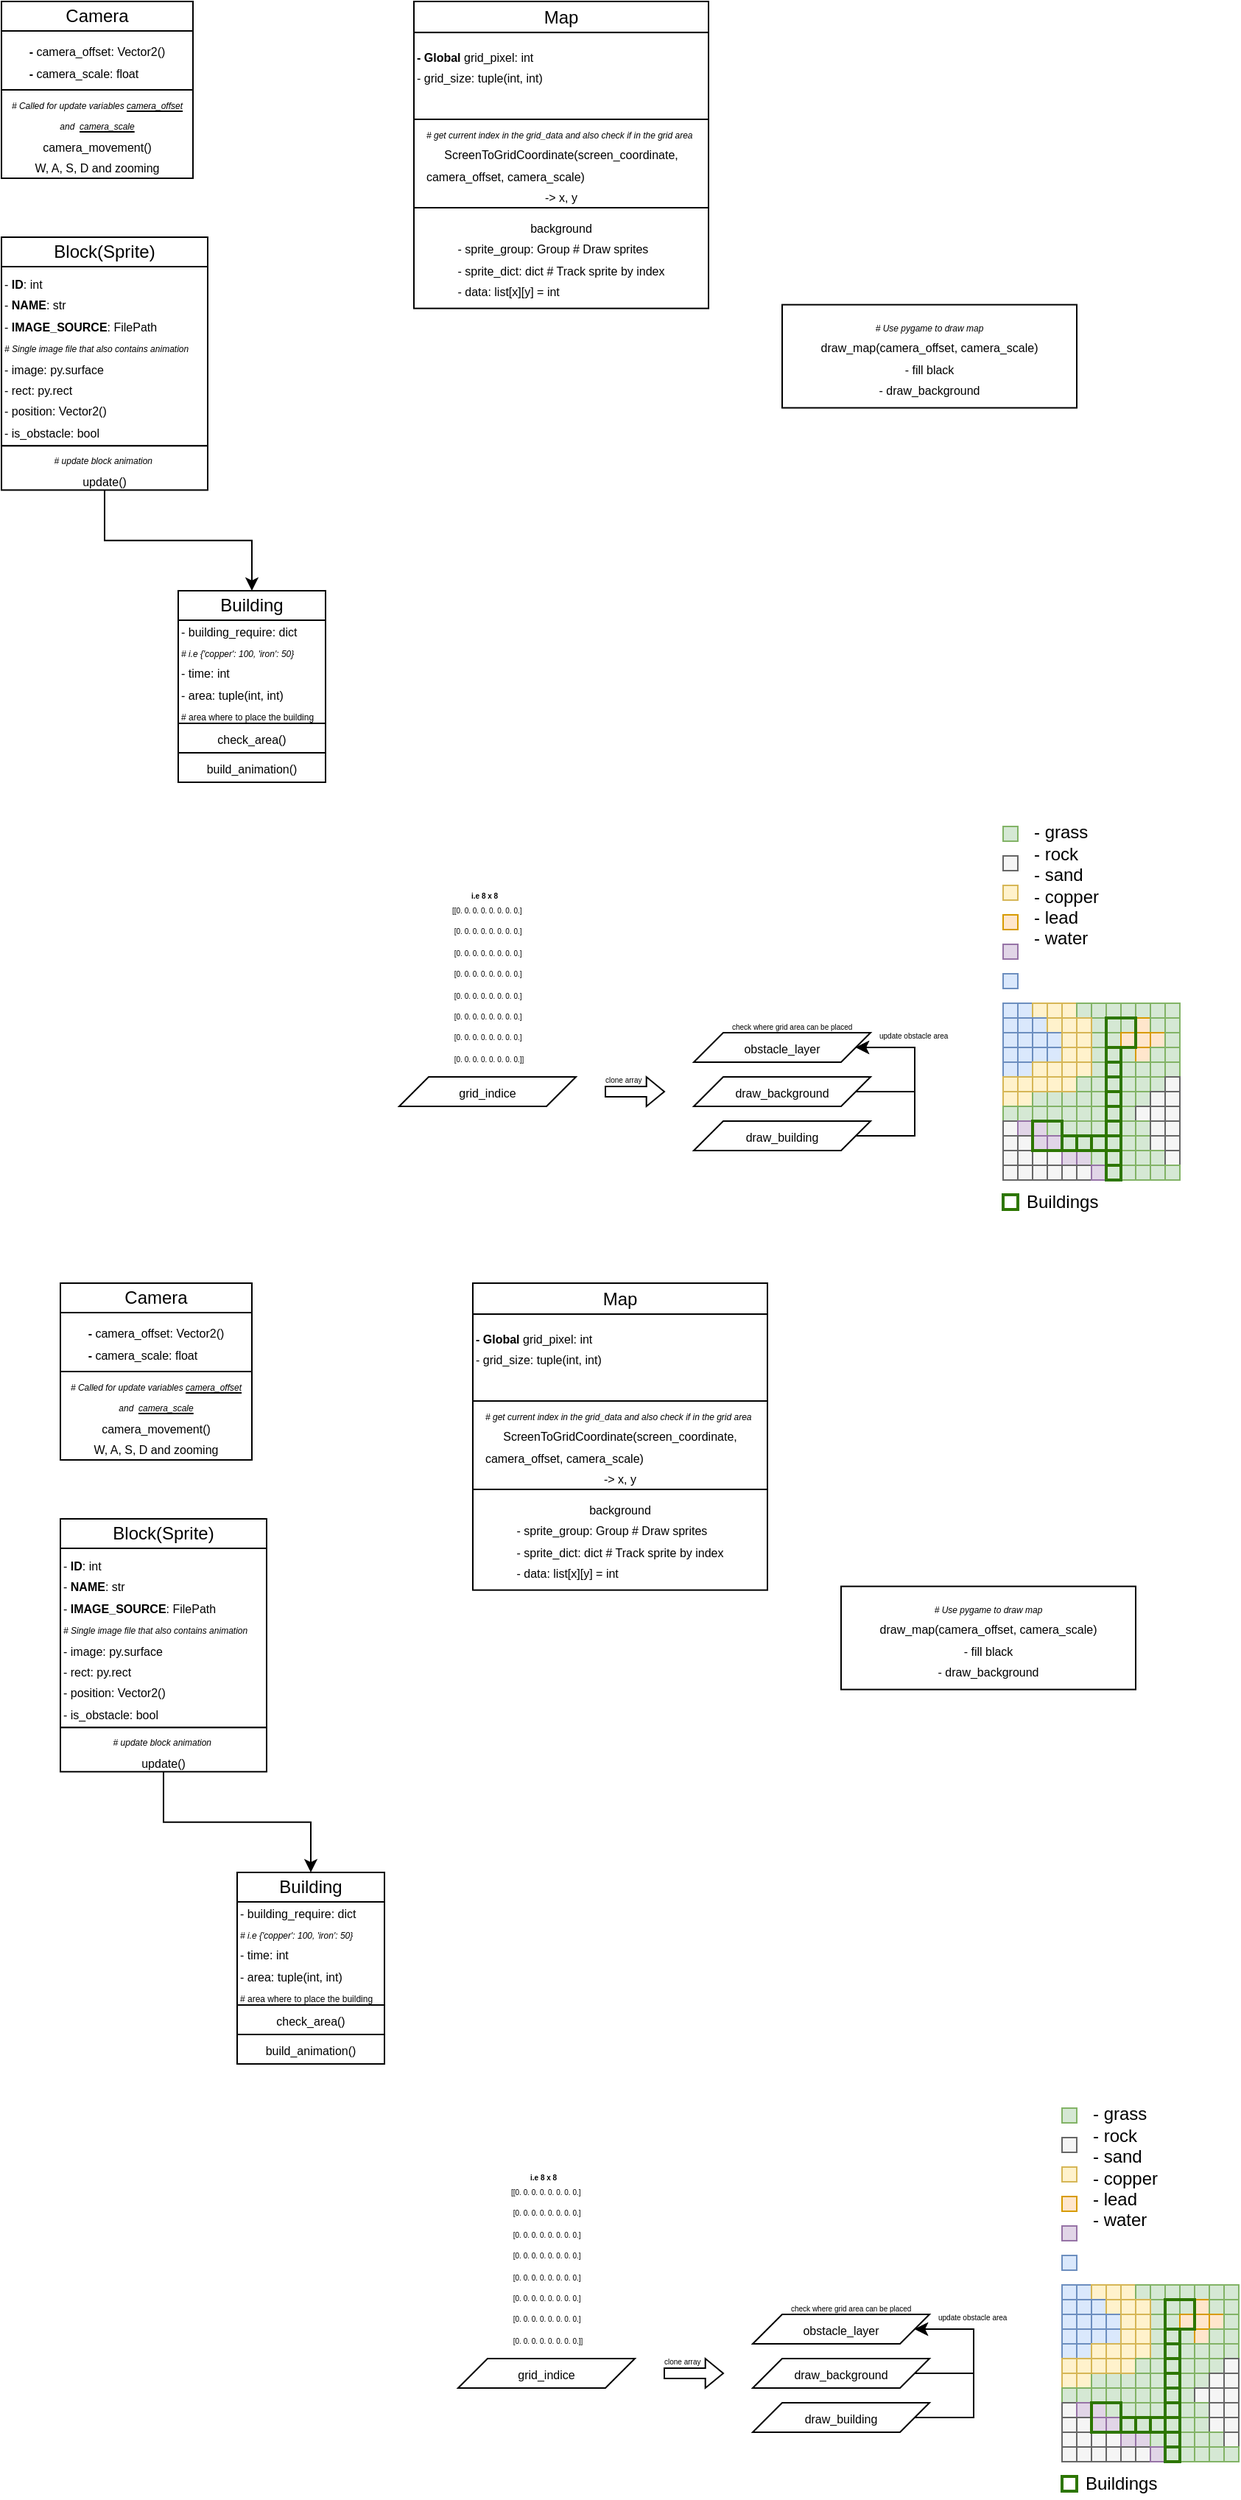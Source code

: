 <mxfile version="24.7.2" type="github">
  <diagram name="Page-1" id="vtT_lSOkQyAgZ53lPYPZ">
    <mxGraphModel dx="1314" dy="801" grid="1" gridSize="10" guides="1" tooltips="1" connect="1" arrows="1" fold="1" page="1" pageScale="1" pageWidth="850" pageHeight="1100" math="0" shadow="0">
      <root>
        <mxCell id="0" />
        <mxCell id="1" parent="0" />
        <mxCell id="Nn9Nflq3pPzsIlSAH6j6-9" value="&lt;div&gt;&lt;font style=&quot;font-size: 6px;&quot;&gt;&lt;i&gt;# Use pygame to draw map&lt;/i&gt;&lt;/font&gt;&lt;/div&gt;&lt;font style=&quot;font-size: 8px;&quot;&gt;draw_map(&lt;span style=&quot;text-align: left;&quot;&gt;camera_offset,&amp;nbsp;&lt;/span&gt;&lt;span style=&quot;text-align: left;&quot;&gt;camera_scale&lt;/span&gt;)&lt;/font&gt;&lt;div&gt;&lt;span style=&quot;font-size: 8px;&quot;&gt;- fill black&lt;br&gt;&lt;/span&gt;&lt;div&gt;&lt;font style=&quot;font-size: 8px;&quot;&gt;- draw_background&lt;/font&gt;&lt;/div&gt;&lt;/div&gt;" style="rounded=0;whiteSpace=wrap;html=1;" parent="1" vertex="1">
          <mxGeometry x="570" y="245.83" width="200" height="70" as="geometry" />
        </mxCell>
        <mxCell id="Nn9Nflq3pPzsIlSAH6j6-20" value="&lt;div&gt;&lt;i&gt;&lt;font style=&quot;font-size: 6px;&quot;&gt;# get current index in the grid_data and also check if in the grid area&lt;/font&gt;&lt;span style=&quot;font-size: 8px;&quot;&gt;&amp;nbsp;&lt;/span&gt;&lt;/i&gt;&lt;/div&gt;&lt;span style=&quot;font-size: 8px;&quot;&gt;ScreenToGridCoordinate(&lt;/span&gt;&lt;span style=&quot;font-size: 8px; text-align: left; background-color: initial;&quot;&gt;screen_coordinate,&lt;/span&gt;&lt;div&gt;&lt;div style=&quot;text-align: left;&quot;&gt;&lt;span style=&quot;font-size: 8px;&quot;&gt;camera_offset,&amp;nbsp;&lt;/span&gt;&lt;span style=&quot;font-size: 8px; background-color: initial;&quot;&gt;camera_scale)&lt;/span&gt;&lt;/div&gt;&lt;div&gt;&lt;span style=&quot;font-size: 8px;&quot;&gt;-&amp;gt; x, y&lt;/span&gt;&lt;/div&gt;&lt;/div&gt;" style="rounded=0;whiteSpace=wrap;html=1;" parent="1" vertex="1">
          <mxGeometry x="320" y="120" width="200" height="60" as="geometry" />
        </mxCell>
        <mxCell id="jE244axQyTbM1ohp8PAl-2" value="&lt;div&gt;&lt;span style=&quot;font-size: 8px; background-color: initial;&quot;&gt;background&lt;/span&gt;&lt;br&gt;&lt;/div&gt;&lt;div style=&quot;text-align: left;&quot;&gt;&lt;span style=&quot;font-size: 8px; background-color: initial;&quot;&gt;- sprite_group: Group # Draw sprites&lt;/span&gt;&lt;/div&gt;&lt;div style=&quot;text-align: left;&quot;&gt;&lt;span style=&quot;font-size: 8px; background-color: initial;&quot;&gt;- sprite_dict: dict # Track sprite by index&lt;/span&gt;&lt;/div&gt;&lt;div style=&quot;text-align: left;&quot;&gt;&lt;span style=&quot;background-color: initial; font-size: 8px;&quot;&gt;- data: list[x][y] = int&lt;/span&gt;&lt;/div&gt;" style="rounded=0;whiteSpace=wrap;html=1;" parent="1" vertex="1">
          <mxGeometry x="320" y="180" width="200" height="68.34" as="geometry" />
        </mxCell>
        <mxCell id="Nn9Nflq3pPzsIlSAH6j6-3" value="Map" style="rounded=0;whiteSpace=wrap;html=1;" parent="1" vertex="1">
          <mxGeometry x="320" y="40" width="200" height="21.064" as="geometry" />
        </mxCell>
        <mxCell id="Nn9Nflq3pPzsIlSAH6j6-4" value="&lt;div&gt;&lt;b style=&quot;font-size: 8px;&quot;&gt;- Global&lt;/b&gt;&lt;span style=&quot;font-size: 8px;&quot;&gt;&amp;nbsp;grid_pixel: int&lt;/span&gt;&lt;span style=&quot;font-size: 8px;&quot;&gt;&lt;br&gt;&lt;/span&gt;&lt;/div&gt;&lt;span style=&quot;font-size: 8px;&quot;&gt;- grid_size: tuple(int, int)&lt;/span&gt;&lt;div&gt;&lt;br&gt;&lt;/div&gt;" style="rounded=0;whiteSpace=wrap;html=1;align=left;" parent="1" vertex="1">
          <mxGeometry x="320" y="61.06" width="200" height="58.94" as="geometry" />
        </mxCell>
        <mxCell id="Nn9Nflq3pPzsIlSAH6j6-7" value="Camera" style="rounded=0;whiteSpace=wrap;html=1;" parent="1" vertex="1">
          <mxGeometry x="40" y="40" width="130" height="20" as="geometry" />
        </mxCell>
        <mxCell id="Nn9Nflq3pPzsIlSAH6j6-8" value="&lt;div&gt;&lt;span style=&quot;font-size: 6px;&quot;&gt;&lt;i&gt;# Called for update variables &lt;u&gt;camera_offset&lt;/u&gt; and&amp;nbsp; &lt;u&gt;camera_scale&lt;/u&gt;&lt;/i&gt;&lt;/span&gt;&lt;span style=&quot;font-size: 8px;&quot;&gt;&lt;br&gt;&lt;/span&gt;&lt;/div&gt;&lt;span style=&quot;font-size: 8px;&quot;&gt;camera_movement()&lt;/span&gt;&lt;div style=&quot;&quot;&gt;&lt;span style=&quot;font-size: 8px; background-color: initial;&quot;&gt;W, A, S, D and zooming&lt;/span&gt;&lt;br&gt;&lt;/div&gt;" style="rounded=0;whiteSpace=wrap;html=1;" parent="1" vertex="1">
          <mxGeometry x="40" y="100" width="130" height="60" as="geometry" />
        </mxCell>
        <mxCell id="Nn9Nflq3pPzsIlSAH6j6-11" value="&lt;div style=&quot;text-align: left;&quot;&gt;&lt;span style=&quot;font-size: 8px; background-color: initial;&quot;&gt;&lt;b&gt;-&amp;nbsp;&lt;/b&gt;camera_offset: Vector2()&lt;/span&gt;&lt;/div&gt;&lt;div style=&quot;text-align: left;&quot;&gt;&lt;span style=&quot;font-size: 8px;&quot;&gt;&lt;b&gt;-&amp;nbsp;&lt;/b&gt;camera_scale: float&lt;/span&gt;&lt;span style=&quot;font-size: 8px;&quot;&gt;&lt;br&gt;&lt;/span&gt;&lt;/div&gt;" style="rounded=0;whiteSpace=wrap;html=1;" parent="1" vertex="1">
          <mxGeometry x="40" y="60" width="130" height="40" as="geometry" />
        </mxCell>
        <mxCell id="jE244axQyTbM1ohp8PAl-48" value="&lt;span style=&quot;font-size: 8px;&quot;&gt;build_animation()&lt;/span&gt;" style="rounded=0;whiteSpace=wrap;html=1;align=center;" parent="1" vertex="1">
          <mxGeometry x="160" y="550" width="100" height="20" as="geometry" />
        </mxCell>
        <mxCell id="jE244axQyTbM1ohp8PAl-44" value="Building" style="rounded=0;whiteSpace=wrap;html=1;" parent="1" vertex="1">
          <mxGeometry x="160" y="440" width="100" height="20" as="geometry" />
        </mxCell>
        <mxCell id="jE244axQyTbM1ohp8PAl-45" value="&lt;span style=&quot;font-size: 8px;&quot;&gt;- building_require: dict&lt;/span&gt;&lt;div&gt;&lt;i&gt;&lt;font style=&quot;font-size: 6px;&quot;&gt;# i.e {&#39;copper&#39;: 100, &#39;iron&#39;: 50}&lt;/font&gt;&lt;br&gt;&lt;/i&gt;&lt;div&gt;&lt;span style=&quot;font-size: 8px;&quot;&gt;- time: int&lt;/span&gt;&lt;/div&gt;&lt;/div&gt;&lt;div&gt;&lt;span style=&quot;font-size: 8px;&quot;&gt;- area: tuple(int, int)&lt;/span&gt;&lt;/div&gt;&lt;div&gt;&lt;font style=&quot;font-size: 6px;&quot;&gt;# area where to place the building&lt;/font&gt;&lt;/div&gt;" style="rounded=0;whiteSpace=wrap;html=1;align=left;" parent="1" vertex="1">
          <mxGeometry x="160" y="460" width="100" height="70" as="geometry" />
        </mxCell>
        <mxCell id="Nn9Nflq3pPzsIlSAH6j6-25" value="Block(Sprite)" style="rounded=0;whiteSpace=wrap;html=1;" parent="1" vertex="1">
          <mxGeometry x="40" y="200" width="140" height="20" as="geometry" />
        </mxCell>
        <mxCell id="Nn9Nflq3pPzsIlSAH6j6-26" value="&lt;div&gt;&lt;span style=&quot;font-size: 8px; background-color: initial;&quot;&gt;- &lt;b&gt;ID&lt;/b&gt;: int&lt;/span&gt;&lt;/div&gt;&lt;div&gt;&lt;span style=&quot;font-size: 8px; background-color: initial;&quot;&gt;- &lt;b&gt;NAME&lt;/b&gt;: str&lt;/span&gt;&lt;/div&gt;&lt;div&gt;&lt;span style=&quot;font-size: 8px; background-color: initial;&quot;&gt;- &lt;b&gt;IMAGE_SOURCE&lt;/b&gt;: FilePath&amp;nbsp;&lt;/span&gt;&lt;br&gt;&lt;/div&gt;&lt;div&gt;&lt;span style=&quot;background-color: initial;&quot;&gt;&lt;font style=&quot;font-size: 6px;&quot;&gt;&lt;i&gt;# Single image file that also contains animation&lt;/i&gt;&lt;/font&gt;&lt;/span&gt;&lt;/div&gt;&lt;div&gt;&lt;span style=&quot;font-size: 8px;&quot;&gt;- image: py.surface&lt;/span&gt;&lt;/div&gt;&lt;div&gt;&lt;span style=&quot;font-size: 8px; background-color: initial;&quot;&gt;- rect: py.rect&lt;/span&gt;&lt;br&gt;&lt;/div&gt;&lt;div&gt;&lt;div&gt;&lt;span style=&quot;font-size: 8px;&quot;&gt;- position: Vector2()&lt;/span&gt;&lt;/div&gt;&lt;/div&gt;&lt;div&gt;&lt;font style=&quot;font-size: 8px;&quot;&gt;-&amp;nbsp;&lt;/font&gt;&lt;font style=&quot;font-size: 8px;&quot;&gt;is_obstacle: bool&lt;/font&gt;&lt;/div&gt;" style="rounded=0;whiteSpace=wrap;html=1;align=left;" parent="1" vertex="1">
          <mxGeometry x="40" y="220" width="140" height="121.66" as="geometry" />
        </mxCell>
        <mxCell id="jE244axQyTbM1ohp8PAl-50" style="edgeStyle=orthogonalEdgeStyle;rounded=0;orthogonalLoop=1;jettySize=auto;html=1;entryX=0.5;entryY=0;entryDx=0;entryDy=0;" parent="1" source="jE244axQyTbM1ohp8PAl-1" target="jE244axQyTbM1ohp8PAl-44" edge="1">
          <mxGeometry relative="1" as="geometry" />
        </mxCell>
        <mxCell id="jE244axQyTbM1ohp8PAl-1" value="&lt;div&gt;&lt;i style=&quot;&quot;&gt;&lt;font style=&quot;font-size: 6px;&quot;&gt;# update block animation&amp;nbsp;&lt;/font&gt;&lt;/i&gt;&lt;/div&gt;&lt;span style=&quot;font-size: 8px;&quot;&gt;update()&lt;/span&gt;" style="rounded=0;whiteSpace=wrap;html=1;" parent="1" vertex="1">
          <mxGeometry x="40" y="341.66" width="140" height="30" as="geometry" />
        </mxCell>
        <mxCell id="jE244axQyTbM1ohp8PAl-57" value="&lt;span style=&quot;font-size: 8px;&quot;&gt;check_area()&lt;/span&gt;" style="rounded=0;whiteSpace=wrap;html=1;align=center;" parent="1" vertex="1">
          <mxGeometry x="160" y="530" width="100" height="20" as="geometry" />
        </mxCell>
        <mxCell id="jE244axQyTbM1ohp8PAl-65" style="edgeStyle=orthogonalEdgeStyle;rounded=0;orthogonalLoop=1;jettySize=auto;html=1;entryX=1;entryY=0.5;entryDx=0;entryDy=0;" parent="1" source="jE244axQyTbM1ohp8PAl-60" target="jE244axQyTbM1ohp8PAl-62" edge="1">
          <mxGeometry relative="1" as="geometry">
            <mxPoint x="640" y="750" as="targetPoint" />
            <Array as="points">
              <mxPoint x="660" y="780" />
              <mxPoint x="660" y="750" />
            </Array>
          </mxGeometry>
        </mxCell>
        <mxCell id="jE244axQyTbM1ohp8PAl-60" value="&lt;font style=&quot;font-size: 8px;&quot;&gt;draw_background&lt;/font&gt;" style="shape=parallelogram;perimeter=parallelogramPerimeter;whiteSpace=wrap;html=1;fixedSize=1;" parent="1" vertex="1">
          <mxGeometry x="510" y="770" width="120" height="20" as="geometry" />
        </mxCell>
        <mxCell id="jE244axQyTbM1ohp8PAl-66" style="edgeStyle=orthogonalEdgeStyle;rounded=0;orthogonalLoop=1;jettySize=auto;html=1;entryX=1;entryY=0.5;entryDx=0;entryDy=0;exitX=1;exitY=0.5;exitDx=0;exitDy=0;" parent="1" source="jE244axQyTbM1ohp8PAl-61" target="jE244axQyTbM1ohp8PAl-62" edge="1">
          <mxGeometry relative="1" as="geometry">
            <mxPoint x="660" y="740" as="targetPoint" />
            <Array as="points">
              <mxPoint x="660" y="810" />
              <mxPoint x="660" y="750" />
            </Array>
          </mxGeometry>
        </mxCell>
        <mxCell id="jE244axQyTbM1ohp8PAl-61" value="&lt;font style=&quot;font-size: 8px;&quot;&gt;draw_building&lt;/font&gt;" style="shape=parallelogram;perimeter=parallelogramPerimeter;whiteSpace=wrap;html=1;fixedSize=1;" parent="1" vertex="1">
          <mxGeometry x="510" y="800" width="120" height="20" as="geometry" />
        </mxCell>
        <mxCell id="jE244axQyTbM1ohp8PAl-62" value="&lt;font style=&quot;font-size: 8px;&quot;&gt;obstacle_layer&lt;/font&gt;" style="shape=parallelogram;perimeter=parallelogramPerimeter;whiteSpace=wrap;html=1;fixedSize=1;" parent="1" vertex="1">
          <mxGeometry x="510" y="740" width="120" height="20" as="geometry" />
        </mxCell>
        <mxCell id="jE244axQyTbM1ohp8PAl-68" value="&lt;font style=&quot;font-size: 5px;&quot;&gt;update obstacle area&lt;/font&gt;" style="text;strokeColor=none;fillColor=none;align=left;verticalAlign=middle;spacingLeft=4;spacingRight=4;overflow=hidden;points=[[0,0.5],[1,0.5]];portConstraint=eastwest;rotatable=0;whiteSpace=wrap;html=1;" parent="1" vertex="1">
          <mxGeometry x="630" y="730" width="60" height="20" as="geometry" />
        </mxCell>
        <mxCell id="jE244axQyTbM1ohp8PAl-77" value="" style="whiteSpace=wrap;html=1;aspect=fixed;strokeColor=#82b366;fillColor=#d5e8d4;" parent="1" vertex="1">
          <mxGeometry x="720" y="600" width="10" height="10" as="geometry" />
        </mxCell>
        <mxCell id="jE244axQyTbM1ohp8PAl-78" value="" style="whiteSpace=wrap;html=1;aspect=fixed;strokeColor=#666666;fillColor=#f5f5f5;fontColor=#333333;" parent="1" vertex="1">
          <mxGeometry x="720" y="620" width="10" height="10" as="geometry" />
        </mxCell>
        <mxCell id="jE244axQyTbM1ohp8PAl-79" value="" style="whiteSpace=wrap;html=1;aspect=fixed;strokeColor=#d6b656;fillColor=#fff2cc;" parent="1" vertex="1">
          <mxGeometry x="720" y="640" width="10" height="10" as="geometry" />
        </mxCell>
        <mxCell id="jE244axQyTbM1ohp8PAl-80" value="" style="whiteSpace=wrap;html=1;aspect=fixed;strokeColor=#d79b00;fillColor=#ffe6cc;" parent="1" vertex="1">
          <mxGeometry x="720" y="660" width="10" height="10" as="geometry" />
        </mxCell>
        <mxCell id="jE244axQyTbM1ohp8PAl-81" value="" style="whiteSpace=wrap;html=1;aspect=fixed;strokeColor=#9673a6;fillColor=#e1d5e7;" parent="1" vertex="1">
          <mxGeometry x="720" y="680" width="10" height="10" as="geometry" />
        </mxCell>
        <mxCell id="jE244axQyTbM1ohp8PAl-82" value="" style="whiteSpace=wrap;html=1;aspect=fixed;strokeColor=#6c8ebf;fillColor=#dae8fc;" parent="1" vertex="1">
          <mxGeometry x="720" y="700" width="10" height="10" as="geometry" />
        </mxCell>
        <mxCell id="jE244axQyTbM1ohp8PAl-85" value="- grass&lt;div&gt;- rock&lt;/div&gt;&lt;div&gt;- sand&lt;/div&gt;&lt;div&gt;- copper&lt;/div&gt;&lt;div&gt;- lead&lt;/div&gt;&lt;div&gt;- water&lt;/div&gt;" style="text;strokeColor=none;fillColor=none;align=left;verticalAlign=middle;spacingLeft=4;spacingRight=4;overflow=hidden;points=[[0,0.5],[1,0.5]];portConstraint=eastwest;rotatable=0;whiteSpace=wrap;html=1;spacing=2;spacingTop=0;" parent="1" vertex="1">
          <mxGeometry x="735" y="580" width="60" height="120" as="geometry" />
        </mxCell>
        <mxCell id="jE244axQyTbM1ohp8PAl-92" value="" style="whiteSpace=wrap;html=1;aspect=fixed;strokeColor=#82b366;fillColor=#d5e8d4;" parent="1" vertex="1">
          <mxGeometry x="780" y="720" width="10" height="10" as="geometry" />
        </mxCell>
        <mxCell id="jE244axQyTbM1ohp8PAl-93" value="" style="whiteSpace=wrap;html=1;aspect=fixed;strokeColor=#82b366;fillColor=#d5e8d4;" parent="1" vertex="1">
          <mxGeometry x="790" y="720" width="10" height="10" as="geometry" />
        </mxCell>
        <mxCell id="jE244axQyTbM1ohp8PAl-94" value="" style="whiteSpace=wrap;html=1;aspect=fixed;strokeColor=#82b366;fillColor=#d5e8d4;" parent="1" vertex="1">
          <mxGeometry x="800" y="720" width="10" height="10" as="geometry" />
        </mxCell>
        <mxCell id="jE244axQyTbM1ohp8PAl-95" value="" style="whiteSpace=wrap;html=1;aspect=fixed;strokeColor=#82b366;fillColor=#d5e8d4;" parent="1" vertex="1">
          <mxGeometry x="810" y="720" width="10" height="10" as="geometry" />
        </mxCell>
        <mxCell id="jE244axQyTbM1ohp8PAl-96" value="" style="whiteSpace=wrap;html=1;aspect=fixed;strokeColor=#82b366;fillColor=#d5e8d4;" parent="1" vertex="1">
          <mxGeometry x="820" y="720" width="10" height="10" as="geometry" />
        </mxCell>
        <mxCell id="jE244axQyTbM1ohp8PAl-97" value="" style="whiteSpace=wrap;html=1;aspect=fixed;strokeColor=#82b366;fillColor=#d5e8d4;" parent="1" vertex="1">
          <mxGeometry x="830" y="720" width="10" height="10" as="geometry" />
        </mxCell>
        <mxCell id="jE244axQyTbM1ohp8PAl-104" value="" style="whiteSpace=wrap;html=1;aspect=fixed;strokeColor=#82b366;fillColor=#d5e8d4;" parent="1" vertex="1">
          <mxGeometry x="780" y="730" width="10" height="10" as="geometry" />
        </mxCell>
        <mxCell id="jE244axQyTbM1ohp8PAl-105" value="" style="whiteSpace=wrap;html=1;aspect=fixed;strokeColor=#82b366;fillColor=#d5e8d4;" parent="1" vertex="1">
          <mxGeometry x="790" y="730" width="10" height="10" as="geometry" />
        </mxCell>
        <mxCell id="jE244axQyTbM1ohp8PAl-106" value="" style="whiteSpace=wrap;html=1;aspect=fixed;strokeColor=#82b366;fillColor=#d5e8d4;" parent="1" vertex="1">
          <mxGeometry x="800" y="730" width="10" height="10" as="geometry" />
        </mxCell>
        <mxCell id="jE244axQyTbM1ohp8PAl-107" value="" style="whiteSpace=wrap;html=1;aspect=fixed;strokeColor=#d79b00;fillColor=#ffe6cc;" parent="1" vertex="1">
          <mxGeometry x="810" y="730" width="10" height="10" as="geometry" />
        </mxCell>
        <mxCell id="jE244axQyTbM1ohp8PAl-108" value="" style="whiteSpace=wrap;html=1;aspect=fixed;strokeColor=#82b366;fillColor=#d5e8d4;" parent="1" vertex="1">
          <mxGeometry x="820" y="730" width="10" height="10" as="geometry" />
        </mxCell>
        <mxCell id="jE244axQyTbM1ohp8PAl-109" value="" style="whiteSpace=wrap;html=1;aspect=fixed;strokeColor=#82b366;fillColor=#d5e8d4;" parent="1" vertex="1">
          <mxGeometry x="830" y="730" width="10" height="10" as="geometry" />
        </mxCell>
        <mxCell id="jE244axQyTbM1ohp8PAl-116" value="" style="whiteSpace=wrap;html=1;aspect=fixed;strokeColor=#82b366;fillColor=#d5e8d4;" parent="1" vertex="1">
          <mxGeometry x="780" y="740" width="10" height="10" as="geometry" />
        </mxCell>
        <mxCell id="jE244axQyTbM1ohp8PAl-117" value="" style="whiteSpace=wrap;html=1;aspect=fixed;strokeColor=#82b366;fillColor=#d5e8d4;" parent="1" vertex="1">
          <mxGeometry x="790" y="740" width="10" height="10" as="geometry" />
        </mxCell>
        <mxCell id="jE244axQyTbM1ohp8PAl-118" value="" style="whiteSpace=wrap;html=1;aspect=fixed;strokeColor=#d79b00;fillColor=#ffe6cc;" parent="1" vertex="1">
          <mxGeometry x="800" y="740" width="10" height="10" as="geometry" />
        </mxCell>
        <mxCell id="jE244axQyTbM1ohp8PAl-119" value="" style="whiteSpace=wrap;html=1;aspect=fixed;strokeColor=#d79b00;fillColor=#ffe6cc;" parent="1" vertex="1">
          <mxGeometry x="810" y="740" width="10" height="10" as="geometry" />
        </mxCell>
        <mxCell id="jE244axQyTbM1ohp8PAl-120" value="" style="whiteSpace=wrap;html=1;aspect=fixed;strokeColor=#d79b00;fillColor=#ffe6cc;" parent="1" vertex="1">
          <mxGeometry x="820" y="740" width="10" height="10" as="geometry" />
        </mxCell>
        <mxCell id="jE244axQyTbM1ohp8PAl-121" value="" style="whiteSpace=wrap;html=1;aspect=fixed;strokeColor=#82b366;fillColor=#d5e8d4;" parent="1" vertex="1">
          <mxGeometry x="830" y="740" width="10" height="10" as="geometry" />
        </mxCell>
        <mxCell id="jE244axQyTbM1ohp8PAl-128" value="" style="whiteSpace=wrap;html=1;aspect=fixed;strokeColor=#82b366;fillColor=#d5e8d4;" parent="1" vertex="1">
          <mxGeometry x="780" y="750" width="10" height="10" as="geometry" />
        </mxCell>
        <mxCell id="jE244axQyTbM1ohp8PAl-129" value="" style="whiteSpace=wrap;html=1;aspect=fixed;strokeColor=#82b366;fillColor=#d5e8d4;" parent="1" vertex="1">
          <mxGeometry x="790" y="750" width="10" height="10" as="geometry" />
        </mxCell>
        <mxCell id="jE244axQyTbM1ohp8PAl-130" value="" style="whiteSpace=wrap;html=1;aspect=fixed;strokeColor=#82b366;fillColor=#d5e8d4;" parent="1" vertex="1">
          <mxGeometry x="800" y="750" width="10" height="10" as="geometry" />
        </mxCell>
        <mxCell id="jE244axQyTbM1ohp8PAl-131" value="" style="whiteSpace=wrap;html=1;aspect=fixed;strokeColor=#d79b00;fillColor=#ffe6cc;" parent="1" vertex="1">
          <mxGeometry x="810" y="750" width="10" height="10" as="geometry" />
        </mxCell>
        <mxCell id="jE244axQyTbM1ohp8PAl-132" value="" style="whiteSpace=wrap;html=1;aspect=fixed;strokeColor=#82b366;fillColor=#d5e8d4;" parent="1" vertex="1">
          <mxGeometry x="820" y="750" width="10" height="10" as="geometry" />
        </mxCell>
        <mxCell id="jE244axQyTbM1ohp8PAl-133" value="" style="whiteSpace=wrap;html=1;aspect=fixed;strokeColor=#82b366;fillColor=#d5e8d4;" parent="1" vertex="1">
          <mxGeometry x="830" y="750" width="10" height="10" as="geometry" />
        </mxCell>
        <mxCell id="jE244axQyTbM1ohp8PAl-140" value="" style="whiteSpace=wrap;html=1;aspect=fixed;strokeColor=#82b366;fillColor=#d5e8d4;" parent="1" vertex="1">
          <mxGeometry x="780" y="760" width="10" height="10" as="geometry" />
        </mxCell>
        <mxCell id="jE244axQyTbM1ohp8PAl-141" value="" style="whiteSpace=wrap;html=1;aspect=fixed;strokeColor=#82b366;fillColor=#d5e8d4;" parent="1" vertex="1">
          <mxGeometry x="790" y="760" width="10" height="10" as="geometry" />
        </mxCell>
        <mxCell id="jE244axQyTbM1ohp8PAl-142" value="" style="whiteSpace=wrap;html=1;aspect=fixed;strokeColor=#82b366;fillColor=#d5e8d4;" parent="1" vertex="1">
          <mxGeometry x="800" y="760" width="10" height="10" as="geometry" />
        </mxCell>
        <mxCell id="jE244axQyTbM1ohp8PAl-143" value="" style="whiteSpace=wrap;html=1;aspect=fixed;strokeColor=#82b366;fillColor=#d5e8d4;" parent="1" vertex="1">
          <mxGeometry x="810" y="760" width="10" height="10" as="geometry" />
        </mxCell>
        <mxCell id="jE244axQyTbM1ohp8PAl-144" value="" style="whiteSpace=wrap;html=1;aspect=fixed;strokeColor=#82b366;fillColor=#d5e8d4;" parent="1" vertex="1">
          <mxGeometry x="820" y="760" width="10" height="10" as="geometry" />
        </mxCell>
        <mxCell id="jE244axQyTbM1ohp8PAl-145" value="" style="whiteSpace=wrap;html=1;aspect=fixed;strokeColor=#82b366;fillColor=#d5e8d4;" parent="1" vertex="1">
          <mxGeometry x="830" y="760" width="10" height="10" as="geometry" />
        </mxCell>
        <mxCell id="jE244axQyTbM1ohp8PAl-152" value="" style="whiteSpace=wrap;html=1;aspect=fixed;strokeColor=#82b366;fillColor=#d5e8d4;" parent="1" vertex="1">
          <mxGeometry x="780" y="770" width="10" height="10" as="geometry" />
        </mxCell>
        <mxCell id="jE244axQyTbM1ohp8PAl-153" value="" style="whiteSpace=wrap;html=1;aspect=fixed;strokeColor=#82b366;fillColor=#d5e8d4;" parent="1" vertex="1">
          <mxGeometry x="790" y="770" width="10" height="10" as="geometry" />
        </mxCell>
        <mxCell id="jE244axQyTbM1ohp8PAl-154" value="" style="whiteSpace=wrap;html=1;aspect=fixed;strokeColor=#82b366;fillColor=#d5e8d4;" parent="1" vertex="1">
          <mxGeometry x="800" y="770" width="10" height="10" as="geometry" />
        </mxCell>
        <mxCell id="jE244axQyTbM1ohp8PAl-155" value="" style="whiteSpace=wrap;html=1;aspect=fixed;strokeColor=#82b366;fillColor=#d5e8d4;" parent="1" vertex="1">
          <mxGeometry x="810" y="770" width="10" height="10" as="geometry" />
        </mxCell>
        <mxCell id="jE244axQyTbM1ohp8PAl-156" value="" style="whiteSpace=wrap;html=1;aspect=fixed;strokeColor=#82b366;fillColor=#d5e8d4;" parent="1" vertex="1">
          <mxGeometry x="820" y="770" width="10" height="10" as="geometry" />
        </mxCell>
        <mxCell id="jE244axQyTbM1ohp8PAl-157" value="" style="whiteSpace=wrap;html=1;aspect=fixed;strokeColor=#666666;fillColor=#f5f5f5;fontColor=#333333;" parent="1" vertex="1">
          <mxGeometry x="830" y="770" width="10" height="10" as="geometry" />
        </mxCell>
        <mxCell id="jE244axQyTbM1ohp8PAl-158" value="" style="whiteSpace=wrap;html=1;aspect=fixed;strokeColor=#d6b656;fillColor=#fff2cc;" parent="1" vertex="1">
          <mxGeometry x="720" y="780" width="10" height="10" as="geometry" />
        </mxCell>
        <mxCell id="jE244axQyTbM1ohp8PAl-159" value="" style="whiteSpace=wrap;html=1;aspect=fixed;strokeColor=#d6b656;fillColor=#fff2cc;" parent="1" vertex="1">
          <mxGeometry x="730" y="780" width="10" height="10" as="geometry" />
        </mxCell>
        <mxCell id="jE244axQyTbM1ohp8PAl-160" value="" style="whiteSpace=wrap;html=1;aspect=fixed;strokeColor=#82b366;fillColor=#d5e8d4;" parent="1" vertex="1">
          <mxGeometry x="740" y="780" width="10" height="10" as="geometry" />
        </mxCell>
        <mxCell id="jE244axQyTbM1ohp8PAl-161" value="" style="whiteSpace=wrap;html=1;aspect=fixed;strokeColor=#82b366;fillColor=#d5e8d4;" parent="1" vertex="1">
          <mxGeometry x="750" y="780" width="10" height="10" as="geometry" />
        </mxCell>
        <mxCell id="jE244axQyTbM1ohp8PAl-162" value="" style="whiteSpace=wrap;html=1;aspect=fixed;strokeColor=#82b366;fillColor=#d5e8d4;" parent="1" vertex="1">
          <mxGeometry x="760" y="780" width="10" height="10" as="geometry" />
        </mxCell>
        <mxCell id="jE244axQyTbM1ohp8PAl-163" value="" style="whiteSpace=wrap;html=1;aspect=fixed;strokeColor=#82b366;fillColor=#d5e8d4;" parent="1" vertex="1">
          <mxGeometry x="770" y="780" width="10" height="10" as="geometry" />
        </mxCell>
        <mxCell id="jE244axQyTbM1ohp8PAl-164" value="" style="whiteSpace=wrap;html=1;aspect=fixed;strokeColor=#82b366;fillColor=#d5e8d4;" parent="1" vertex="1">
          <mxGeometry x="780" y="780" width="10" height="10" as="geometry" />
        </mxCell>
        <mxCell id="jE244axQyTbM1ohp8PAl-165" value="" style="whiteSpace=wrap;html=1;aspect=fixed;strokeColor=#82b366;fillColor=#d5e8d4;" parent="1" vertex="1">
          <mxGeometry x="790" y="780" width="10" height="10" as="geometry" />
        </mxCell>
        <mxCell id="jE244axQyTbM1ohp8PAl-166" value="" style="whiteSpace=wrap;html=1;aspect=fixed;strokeColor=#82b366;fillColor=#d5e8d4;" parent="1" vertex="1">
          <mxGeometry x="800" y="780" width="10" height="10" as="geometry" />
        </mxCell>
        <mxCell id="jE244axQyTbM1ohp8PAl-167" value="" style="whiteSpace=wrap;html=1;aspect=fixed;strokeColor=#82b366;fillColor=#d5e8d4;" parent="1" vertex="1">
          <mxGeometry x="810" y="780" width="10" height="10" as="geometry" />
        </mxCell>
        <mxCell id="jE244axQyTbM1ohp8PAl-168" value="" style="whiteSpace=wrap;html=1;aspect=fixed;strokeColor=#666666;fillColor=#f5f5f5;fontColor=#333333;" parent="1" vertex="1">
          <mxGeometry x="820" y="780" width="10" height="10" as="geometry" />
        </mxCell>
        <mxCell id="jE244axQyTbM1ohp8PAl-169" value="" style="whiteSpace=wrap;html=1;aspect=fixed;strokeColor=#666666;fillColor=#f5f5f5;fontColor=#333333;" parent="1" vertex="1">
          <mxGeometry x="830" y="780" width="10" height="10" as="geometry" />
        </mxCell>
        <mxCell id="jE244axQyTbM1ohp8PAl-170" value="" style="whiteSpace=wrap;html=1;aspect=fixed;strokeColor=#82b366;fillColor=#d5e8d4;" parent="1" vertex="1">
          <mxGeometry x="720" y="790" width="10" height="10" as="geometry" />
        </mxCell>
        <mxCell id="jE244axQyTbM1ohp8PAl-171" value="" style="whiteSpace=wrap;html=1;aspect=fixed;strokeColor=#82b366;fillColor=#d5e8d4;" parent="1" vertex="1">
          <mxGeometry x="730" y="790" width="10" height="10" as="geometry" />
        </mxCell>
        <mxCell id="jE244axQyTbM1ohp8PAl-172" value="" style="whiteSpace=wrap;html=1;aspect=fixed;strokeColor=#82b366;fillColor=#d5e8d4;" parent="1" vertex="1">
          <mxGeometry x="740" y="790" width="10" height="10" as="geometry" />
        </mxCell>
        <mxCell id="jE244axQyTbM1ohp8PAl-173" value="" style="whiteSpace=wrap;html=1;aspect=fixed;strokeColor=#82b366;fillColor=#d5e8d4;" parent="1" vertex="1">
          <mxGeometry x="750" y="790" width="10" height="10" as="geometry" />
        </mxCell>
        <mxCell id="jE244axQyTbM1ohp8PAl-174" value="" style="whiteSpace=wrap;html=1;aspect=fixed;strokeColor=#82b366;fillColor=#d5e8d4;" parent="1" vertex="1">
          <mxGeometry x="760" y="790" width="10" height="10" as="geometry" />
        </mxCell>
        <mxCell id="jE244axQyTbM1ohp8PAl-175" value="" style="whiteSpace=wrap;html=1;aspect=fixed;strokeColor=#82b366;fillColor=#d5e8d4;" parent="1" vertex="1">
          <mxGeometry x="770" y="790" width="10" height="10" as="geometry" />
        </mxCell>
        <mxCell id="jE244axQyTbM1ohp8PAl-176" value="" style="whiteSpace=wrap;html=1;aspect=fixed;strokeColor=#82b366;fillColor=#d5e8d4;" parent="1" vertex="1">
          <mxGeometry x="780" y="790" width="10" height="10" as="geometry" />
        </mxCell>
        <mxCell id="jE244axQyTbM1ohp8PAl-177" value="" style="whiteSpace=wrap;html=1;aspect=fixed;strokeColor=#82b366;fillColor=#d5e8d4;" parent="1" vertex="1">
          <mxGeometry x="790" y="790" width="10" height="10" as="geometry" />
        </mxCell>
        <mxCell id="jE244axQyTbM1ohp8PAl-178" value="" style="whiteSpace=wrap;html=1;aspect=fixed;strokeColor=#82b366;fillColor=#d5e8d4;" parent="1" vertex="1">
          <mxGeometry x="800" y="790" width="10" height="10" as="geometry" />
        </mxCell>
        <mxCell id="jE244axQyTbM1ohp8PAl-179" value="" style="whiteSpace=wrap;html=1;aspect=fixed;strokeColor=#666666;fillColor=#f5f5f5;fontColor=#333333;" parent="1" vertex="1">
          <mxGeometry x="810" y="790" width="10" height="10" as="geometry" />
        </mxCell>
        <mxCell id="jE244axQyTbM1ohp8PAl-180" value="" style="whiteSpace=wrap;html=1;aspect=fixed;strokeColor=#666666;fillColor=#f5f5f5;fontColor=#333333;" parent="1" vertex="1">
          <mxGeometry x="820" y="790" width="10" height="10" as="geometry" />
        </mxCell>
        <mxCell id="jE244axQyTbM1ohp8PAl-181" value="" style="whiteSpace=wrap;html=1;aspect=fixed;strokeColor=#666666;fillColor=#f5f5f5;fontColor=#333333;" parent="1" vertex="1">
          <mxGeometry x="830" y="790" width="10" height="10" as="geometry" />
        </mxCell>
        <mxCell id="jE244axQyTbM1ohp8PAl-182" value="" style="whiteSpace=wrap;html=1;aspect=fixed;strokeColor=#666666;fillColor=#f5f5f5;fontColor=#333333;" parent="1" vertex="1">
          <mxGeometry x="720" y="800" width="10" height="10" as="geometry" />
        </mxCell>
        <mxCell id="jE244axQyTbM1ohp8PAl-183" value="" style="whiteSpace=wrap;html=1;aspect=fixed;strokeColor=#9673a6;fillColor=#e1d5e7;" parent="1" vertex="1">
          <mxGeometry x="730" y="800" width="10" height="10" as="geometry" />
        </mxCell>
        <mxCell id="jE244axQyTbM1ohp8PAl-184" value="" style="whiteSpace=wrap;html=1;aspect=fixed;strokeColor=#9673a6;fillColor=#e1d5e7;" parent="1" vertex="1">
          <mxGeometry x="740" y="800" width="10" height="10" as="geometry" />
        </mxCell>
        <mxCell id="jE244axQyTbM1ohp8PAl-185" value="" style="whiteSpace=wrap;html=1;aspect=fixed;strokeColor=#82b366;fillColor=#d5e8d4;" parent="1" vertex="1">
          <mxGeometry x="750" y="800" width="10" height="10" as="geometry" />
        </mxCell>
        <mxCell id="jE244axQyTbM1ohp8PAl-186" value="" style="whiteSpace=wrap;html=1;aspect=fixed;strokeColor=#82b366;fillColor=#d5e8d4;" parent="1" vertex="1">
          <mxGeometry x="760" y="800" width="10" height="10" as="geometry" />
        </mxCell>
        <mxCell id="jE244axQyTbM1ohp8PAl-187" value="" style="whiteSpace=wrap;html=1;aspect=fixed;strokeColor=#82b366;fillColor=#d5e8d4;" parent="1" vertex="1">
          <mxGeometry x="770" y="800" width="10" height="10" as="geometry" />
        </mxCell>
        <mxCell id="jE244axQyTbM1ohp8PAl-188" value="" style="whiteSpace=wrap;html=1;aspect=fixed;strokeColor=#82b366;fillColor=#d5e8d4;" parent="1" vertex="1">
          <mxGeometry x="780" y="800" width="10" height="10" as="geometry" />
        </mxCell>
        <mxCell id="jE244axQyTbM1ohp8PAl-189" value="" style="whiteSpace=wrap;html=1;aspect=fixed;strokeColor=#82b366;fillColor=#d5e8d4;" parent="1" vertex="1">
          <mxGeometry x="790" y="800" width="10" height="10" as="geometry" />
        </mxCell>
        <mxCell id="jE244axQyTbM1ohp8PAl-190" value="" style="whiteSpace=wrap;html=1;aspect=fixed;strokeColor=#82b366;fillColor=#d5e8d4;" parent="1" vertex="1">
          <mxGeometry x="800" y="800" width="10" height="10" as="geometry" />
        </mxCell>
        <mxCell id="jE244axQyTbM1ohp8PAl-191" value="" style="whiteSpace=wrap;html=1;aspect=fixed;strokeColor=#82b366;fillColor=#d5e8d4;" parent="1" vertex="1">
          <mxGeometry x="810" y="800" width="10" height="10" as="geometry" />
        </mxCell>
        <mxCell id="jE244axQyTbM1ohp8PAl-192" value="" style="whiteSpace=wrap;html=1;aspect=fixed;strokeColor=#666666;fillColor=#f5f5f5;fontColor=#333333;" parent="1" vertex="1">
          <mxGeometry x="820" y="800" width="10" height="10" as="geometry" />
        </mxCell>
        <mxCell id="jE244axQyTbM1ohp8PAl-193" value="" style="whiteSpace=wrap;html=1;aspect=fixed;strokeColor=#666666;fillColor=#f5f5f5;fontColor=#333333;" parent="1" vertex="1">
          <mxGeometry x="830" y="800" width="10" height="10" as="geometry" />
        </mxCell>
        <mxCell id="jE244axQyTbM1ohp8PAl-194" value="" style="whiteSpace=wrap;html=1;aspect=fixed;strokeColor=#666666;fillColor=#f5f5f5;fontColor=#333333;" parent="1" vertex="1">
          <mxGeometry x="720" y="810" width="10" height="10" as="geometry" />
        </mxCell>
        <mxCell id="jE244axQyTbM1ohp8PAl-195" value="" style="whiteSpace=wrap;html=1;aspect=fixed;strokeColor=#666666;fillColor=#f5f5f5;fontColor=#333333;" parent="1" vertex="1">
          <mxGeometry x="730" y="810" width="10" height="10" as="geometry" />
        </mxCell>
        <mxCell id="jE244axQyTbM1ohp8PAl-196" value="" style="whiteSpace=wrap;html=1;aspect=fixed;strokeColor=#9673a6;fillColor=#e1d5e7;" parent="1" vertex="1">
          <mxGeometry x="740" y="810" width="10" height="10" as="geometry" />
        </mxCell>
        <mxCell id="jE244axQyTbM1ohp8PAl-197" value="" style="whiteSpace=wrap;html=1;aspect=fixed;strokeColor=#9673a6;fillColor=#e1d5e7;" parent="1" vertex="1">
          <mxGeometry x="750" y="810" width="10" height="10" as="geometry" />
        </mxCell>
        <mxCell id="jE244axQyTbM1ohp8PAl-198" value="" style="whiteSpace=wrap;html=1;aspect=fixed;strokeColor=#82b366;fillColor=#d5e8d4;" parent="1" vertex="1">
          <mxGeometry x="760" y="810" width="10" height="10" as="geometry" />
        </mxCell>
        <mxCell id="jE244axQyTbM1ohp8PAl-199" value="" style="whiteSpace=wrap;html=1;aspect=fixed;strokeColor=#82b366;fillColor=#d5e8d4;" parent="1" vertex="1">
          <mxGeometry x="770" y="810" width="10" height="10" as="geometry" />
        </mxCell>
        <mxCell id="jE244axQyTbM1ohp8PAl-200" value="" style="whiteSpace=wrap;html=1;aspect=fixed;strokeColor=#82b366;fillColor=#d5e8d4;" parent="1" vertex="1">
          <mxGeometry x="780" y="810" width="10" height="10" as="geometry" />
        </mxCell>
        <mxCell id="jE244axQyTbM1ohp8PAl-201" value="" style="whiteSpace=wrap;html=1;aspect=fixed;strokeColor=#82b366;fillColor=#d5e8d4;" parent="1" vertex="1">
          <mxGeometry x="790" y="810" width="10" height="10" as="geometry" />
        </mxCell>
        <mxCell id="jE244axQyTbM1ohp8PAl-202" value="" style="whiteSpace=wrap;html=1;aspect=fixed;strokeColor=#82b366;fillColor=#d5e8d4;" parent="1" vertex="1">
          <mxGeometry x="800" y="810" width="10" height="10" as="geometry" />
        </mxCell>
        <mxCell id="jE244axQyTbM1ohp8PAl-203" value="" style="whiteSpace=wrap;html=1;aspect=fixed;strokeColor=#82b366;fillColor=#d5e8d4;" parent="1" vertex="1">
          <mxGeometry x="810" y="810" width="10" height="10" as="geometry" />
        </mxCell>
        <mxCell id="jE244axQyTbM1ohp8PAl-204" value="" style="whiteSpace=wrap;html=1;aspect=fixed;strokeColor=#666666;fillColor=#f5f5f5;fontColor=#333333;" parent="1" vertex="1">
          <mxGeometry x="820" y="810" width="10" height="10" as="geometry" />
        </mxCell>
        <mxCell id="jE244axQyTbM1ohp8PAl-205" value="" style="whiteSpace=wrap;html=1;aspect=fixed;strokeColor=#666666;fillColor=#f5f5f5;fontColor=#333333;" parent="1" vertex="1">
          <mxGeometry x="830" y="810" width="10" height="10" as="geometry" />
        </mxCell>
        <mxCell id="jE244axQyTbM1ohp8PAl-206" value="" style="whiteSpace=wrap;html=1;aspect=fixed;strokeColor=#666666;fillColor=#f5f5f5;fontColor=#333333;" parent="1" vertex="1">
          <mxGeometry x="720" y="820" width="10" height="10" as="geometry" />
        </mxCell>
        <mxCell id="jE244axQyTbM1ohp8PAl-207" value="" style="whiteSpace=wrap;html=1;aspect=fixed;strokeColor=#666666;fillColor=#f5f5f5;fontColor=#333333;" parent="1" vertex="1">
          <mxGeometry x="730" y="820" width="10" height="10" as="geometry" />
        </mxCell>
        <mxCell id="jE244axQyTbM1ohp8PAl-208" value="" style="whiteSpace=wrap;html=1;aspect=fixed;strokeColor=#666666;fillColor=#f5f5f5;fontColor=#333333;" parent="1" vertex="1">
          <mxGeometry x="740" y="820" width="10" height="10" as="geometry" />
        </mxCell>
        <mxCell id="jE244axQyTbM1ohp8PAl-209" value="" style="whiteSpace=wrap;html=1;aspect=fixed;strokeColor=#666666;fillColor=#f5f5f5;fontColor=#333333;" parent="1" vertex="1">
          <mxGeometry x="750" y="820" width="10" height="10" as="geometry" />
        </mxCell>
        <mxCell id="jE244axQyTbM1ohp8PAl-210" value="" style="whiteSpace=wrap;html=1;aspect=fixed;strokeColor=#9673a6;fillColor=#e1d5e7;" parent="1" vertex="1">
          <mxGeometry x="760" y="820" width="10" height="10" as="geometry" />
        </mxCell>
        <mxCell id="jE244axQyTbM1ohp8PAl-211" value="" style="whiteSpace=wrap;html=1;aspect=fixed;strokeColor=#9673a6;fillColor=#e1d5e7;" parent="1" vertex="1">
          <mxGeometry x="770" y="820" width="10" height="10" as="geometry" />
        </mxCell>
        <mxCell id="jE244axQyTbM1ohp8PAl-212" value="" style="whiteSpace=wrap;html=1;aspect=fixed;strokeColor=#82b366;fillColor=#d5e8d4;" parent="1" vertex="1">
          <mxGeometry x="780" y="820" width="10" height="10" as="geometry" />
        </mxCell>
        <mxCell id="jE244axQyTbM1ohp8PAl-213" value="" style="whiteSpace=wrap;html=1;aspect=fixed;strokeColor=#82b366;fillColor=#d5e8d4;" parent="1" vertex="1">
          <mxGeometry x="790" y="820" width="10" height="10" as="geometry" />
        </mxCell>
        <mxCell id="jE244axQyTbM1ohp8PAl-214" value="" style="whiteSpace=wrap;html=1;aspect=fixed;strokeColor=#82b366;fillColor=#d5e8d4;" parent="1" vertex="1">
          <mxGeometry x="800" y="820" width="10" height="10" as="geometry" />
        </mxCell>
        <mxCell id="jE244axQyTbM1ohp8PAl-215" value="" style="whiteSpace=wrap;html=1;aspect=fixed;strokeColor=#82b366;fillColor=#d5e8d4;" parent="1" vertex="1">
          <mxGeometry x="810" y="820" width="10" height="10" as="geometry" />
        </mxCell>
        <mxCell id="jE244axQyTbM1ohp8PAl-216" value="" style="whiteSpace=wrap;html=1;aspect=fixed;strokeColor=#82b366;fillColor=#d5e8d4;" parent="1" vertex="1">
          <mxGeometry x="820" y="820" width="10" height="10" as="geometry" />
        </mxCell>
        <mxCell id="jE244axQyTbM1ohp8PAl-217" value="" style="whiteSpace=wrap;html=1;aspect=fixed;strokeColor=#666666;fillColor=#f5f5f5;fontColor=#333333;" parent="1" vertex="1">
          <mxGeometry x="830" y="820" width="10" height="10" as="geometry" />
        </mxCell>
        <mxCell id="jE244axQyTbM1ohp8PAl-218" value="" style="whiteSpace=wrap;html=1;aspect=fixed;strokeColor=#666666;fillColor=#f5f5f5;fontColor=#333333;" parent="1" vertex="1">
          <mxGeometry x="720" y="830" width="10" height="10" as="geometry" />
        </mxCell>
        <mxCell id="jE244axQyTbM1ohp8PAl-219" value="" style="whiteSpace=wrap;html=1;aspect=fixed;strokeColor=#666666;fillColor=#f5f5f5;fontColor=#333333;" parent="1" vertex="1">
          <mxGeometry x="730" y="830" width="10" height="10" as="geometry" />
        </mxCell>
        <mxCell id="jE244axQyTbM1ohp8PAl-220" value="" style="whiteSpace=wrap;html=1;aspect=fixed;strokeColor=#666666;fillColor=#f5f5f5;fontColor=#333333;" parent="1" vertex="1">
          <mxGeometry x="740" y="830" width="10" height="10" as="geometry" />
        </mxCell>
        <mxCell id="jE244axQyTbM1ohp8PAl-221" value="" style="whiteSpace=wrap;html=1;aspect=fixed;strokeColor=#666666;fillColor=#f5f5f5;fontColor=#333333;" parent="1" vertex="1">
          <mxGeometry x="750" y="830" width="10" height="10" as="geometry" />
        </mxCell>
        <mxCell id="jE244axQyTbM1ohp8PAl-222" value="" style="whiteSpace=wrap;html=1;aspect=fixed;strokeColor=#666666;fillColor=#f5f5f5;fontColor=#333333;" parent="1" vertex="1">
          <mxGeometry x="760" y="830" width="10" height="10" as="geometry" />
        </mxCell>
        <mxCell id="jE244axQyTbM1ohp8PAl-223" value="" style="whiteSpace=wrap;html=1;aspect=fixed;strokeColor=#666666;fillColor=#f5f5f5;fontColor=#333333;" parent="1" vertex="1">
          <mxGeometry x="770" y="830" width="10" height="10" as="geometry" />
        </mxCell>
        <mxCell id="jE244axQyTbM1ohp8PAl-224" value="" style="whiteSpace=wrap;html=1;aspect=fixed;strokeColor=#9673a6;fillColor=#e1d5e7;" parent="1" vertex="1">
          <mxGeometry x="780" y="830" width="10" height="10" as="geometry" />
        </mxCell>
        <mxCell id="jE244axQyTbM1ohp8PAl-225" value="" style="whiteSpace=wrap;html=1;aspect=fixed;strokeColor=#82b366;fillColor=#d5e8d4;" parent="1" vertex="1">
          <mxGeometry x="790" y="830" width="10" height="10" as="geometry" />
        </mxCell>
        <mxCell id="jE244axQyTbM1ohp8PAl-226" value="" style="whiteSpace=wrap;html=1;aspect=fixed;strokeColor=#82b366;fillColor=#d5e8d4;" parent="1" vertex="1">
          <mxGeometry x="800" y="830" width="10" height="10" as="geometry" />
        </mxCell>
        <mxCell id="jE244axQyTbM1ohp8PAl-227" value="" style="whiteSpace=wrap;html=1;aspect=fixed;strokeColor=#82b366;fillColor=#d5e8d4;" parent="1" vertex="1">
          <mxGeometry x="810" y="830" width="10" height="10" as="geometry" />
        </mxCell>
        <mxCell id="jE244axQyTbM1ohp8PAl-228" value="" style="whiteSpace=wrap;html=1;aspect=fixed;strokeColor=#82b366;fillColor=#d5e8d4;" parent="1" vertex="1">
          <mxGeometry x="820" y="830" width="10" height="10" as="geometry" />
        </mxCell>
        <mxCell id="jE244axQyTbM1ohp8PAl-229" value="" style="whiteSpace=wrap;html=1;aspect=fixed;strokeColor=#82b366;fillColor=#d5e8d4;" parent="1" vertex="1">
          <mxGeometry x="830" y="830" width="10" height="10" as="geometry" />
        </mxCell>
        <mxCell id="jE244axQyTbM1ohp8PAl-259" value="" style="whiteSpace=wrap;html=1;aspect=fixed;strokeColor=#6c8ebf;fillColor=#dae8fc;" parent="1" vertex="1">
          <mxGeometry x="720" y="720" width="10" height="10" as="geometry" />
        </mxCell>
        <mxCell id="jE244axQyTbM1ohp8PAl-260" value="" style="whiteSpace=wrap;html=1;aspect=fixed;strokeColor=#6c8ebf;fillColor=#dae8fc;" parent="1" vertex="1">
          <mxGeometry x="730" y="720" width="10" height="10" as="geometry" />
        </mxCell>
        <mxCell id="jE244axQyTbM1ohp8PAl-261" value="" style="whiteSpace=wrap;html=1;aspect=fixed;strokeColor=#d6b656;fillColor=#fff2cc;" parent="1" vertex="1">
          <mxGeometry x="740" y="720" width="10" height="10" as="geometry" />
        </mxCell>
        <mxCell id="jE244axQyTbM1ohp8PAl-262" value="" style="whiteSpace=wrap;html=1;aspect=fixed;strokeColor=#d6b656;fillColor=#fff2cc;" parent="1" vertex="1">
          <mxGeometry x="750" y="720" width="10" height="10" as="geometry" />
        </mxCell>
        <mxCell id="jE244axQyTbM1ohp8PAl-263" value="" style="whiteSpace=wrap;html=1;aspect=fixed;strokeColor=#d6b656;fillColor=#fff2cc;" parent="1" vertex="1">
          <mxGeometry x="760" y="720" width="10" height="10" as="geometry" />
        </mxCell>
        <mxCell id="jE244axQyTbM1ohp8PAl-264" value="" style="whiteSpace=wrap;html=1;aspect=fixed;strokeColor=#82b366;fillColor=#d5e8d4;" parent="1" vertex="1">
          <mxGeometry x="770" y="720" width="10" height="10" as="geometry" />
        </mxCell>
        <mxCell id="jE244axQyTbM1ohp8PAl-265" value="" style="whiteSpace=wrap;html=1;aspect=fixed;strokeColor=#6c8ebf;fillColor=#dae8fc;" parent="1" vertex="1">
          <mxGeometry x="720" y="730" width="10" height="10" as="geometry" />
        </mxCell>
        <mxCell id="jE244axQyTbM1ohp8PAl-266" value="" style="whiteSpace=wrap;html=1;aspect=fixed;strokeColor=#6c8ebf;fillColor=#dae8fc;" parent="1" vertex="1">
          <mxGeometry x="730" y="730" width="10" height="10" as="geometry" />
        </mxCell>
        <mxCell id="jE244axQyTbM1ohp8PAl-267" value="" style="whiteSpace=wrap;html=1;aspect=fixed;strokeColor=#6c8ebf;fillColor=#dae8fc;" parent="1" vertex="1">
          <mxGeometry x="740" y="730" width="10" height="10" as="geometry" />
        </mxCell>
        <mxCell id="jE244axQyTbM1ohp8PAl-268" value="" style="whiteSpace=wrap;html=1;aspect=fixed;strokeColor=#d6b656;fillColor=#fff2cc;" parent="1" vertex="1">
          <mxGeometry x="750" y="730" width="10" height="10" as="geometry" />
        </mxCell>
        <mxCell id="jE244axQyTbM1ohp8PAl-269" value="" style="whiteSpace=wrap;html=1;aspect=fixed;strokeColor=#d6b656;fillColor=#fff2cc;" parent="1" vertex="1">
          <mxGeometry x="760" y="730" width="10" height="10" as="geometry" />
        </mxCell>
        <mxCell id="jE244axQyTbM1ohp8PAl-270" value="" style="whiteSpace=wrap;html=1;aspect=fixed;strokeColor=#d6b656;fillColor=#fff2cc;" parent="1" vertex="1">
          <mxGeometry x="770" y="730" width="10" height="10" as="geometry" />
        </mxCell>
        <mxCell id="jE244axQyTbM1ohp8PAl-271" value="" style="whiteSpace=wrap;html=1;aspect=fixed;strokeColor=#6c8ebf;fillColor=#dae8fc;" parent="1" vertex="1">
          <mxGeometry x="720" y="740" width="10" height="10" as="geometry" />
        </mxCell>
        <mxCell id="jE244axQyTbM1ohp8PAl-272" value="" style="whiteSpace=wrap;html=1;aspect=fixed;strokeColor=#6c8ebf;fillColor=#dae8fc;" parent="1" vertex="1">
          <mxGeometry x="730" y="740" width="10" height="10" as="geometry" />
        </mxCell>
        <mxCell id="jE244axQyTbM1ohp8PAl-273" value="" style="whiteSpace=wrap;html=1;aspect=fixed;strokeColor=#6c8ebf;fillColor=#dae8fc;" parent="1" vertex="1">
          <mxGeometry x="740" y="740" width="10" height="10" as="geometry" />
        </mxCell>
        <mxCell id="jE244axQyTbM1ohp8PAl-274" value="" style="whiteSpace=wrap;html=1;aspect=fixed;strokeColor=#6c8ebf;fillColor=#dae8fc;" parent="1" vertex="1">
          <mxGeometry x="750" y="740" width="10" height="10" as="geometry" />
        </mxCell>
        <mxCell id="jE244axQyTbM1ohp8PAl-275" value="" style="whiteSpace=wrap;html=1;aspect=fixed;strokeColor=#d6b656;fillColor=#fff2cc;" parent="1" vertex="1">
          <mxGeometry x="760" y="740" width="10" height="10" as="geometry" />
        </mxCell>
        <mxCell id="jE244axQyTbM1ohp8PAl-276" value="" style="whiteSpace=wrap;html=1;aspect=fixed;strokeColor=#d6b656;fillColor=#fff2cc;" parent="1" vertex="1">
          <mxGeometry x="770" y="740" width="10" height="10" as="geometry" />
        </mxCell>
        <mxCell id="jE244axQyTbM1ohp8PAl-277" value="" style="whiteSpace=wrap;html=1;aspect=fixed;strokeColor=#6c8ebf;fillColor=#dae8fc;" parent="1" vertex="1">
          <mxGeometry x="720" y="750" width="10" height="10" as="geometry" />
        </mxCell>
        <mxCell id="jE244axQyTbM1ohp8PAl-278" value="" style="whiteSpace=wrap;html=1;aspect=fixed;strokeColor=#6c8ebf;fillColor=#dae8fc;" parent="1" vertex="1">
          <mxGeometry x="730" y="750" width="10" height="10" as="geometry" />
        </mxCell>
        <mxCell id="jE244axQyTbM1ohp8PAl-279" value="" style="whiteSpace=wrap;html=1;aspect=fixed;strokeColor=#6c8ebf;fillColor=#dae8fc;" parent="1" vertex="1">
          <mxGeometry x="740" y="750" width="10" height="10" as="geometry" />
        </mxCell>
        <mxCell id="jE244axQyTbM1ohp8PAl-280" value="" style="whiteSpace=wrap;html=1;aspect=fixed;strokeColor=#6c8ebf;fillColor=#dae8fc;" parent="1" vertex="1">
          <mxGeometry x="750" y="750" width="10" height="10" as="geometry" />
        </mxCell>
        <mxCell id="jE244axQyTbM1ohp8PAl-281" value="" style="whiteSpace=wrap;html=1;aspect=fixed;strokeColor=#d6b656;fillColor=#fff2cc;" parent="1" vertex="1">
          <mxGeometry x="760" y="750" width="10" height="10" as="geometry" />
        </mxCell>
        <mxCell id="jE244axQyTbM1ohp8PAl-282" value="" style="whiteSpace=wrap;html=1;aspect=fixed;strokeColor=#d6b656;fillColor=#fff2cc;" parent="1" vertex="1">
          <mxGeometry x="770" y="750" width="10" height="10" as="geometry" />
        </mxCell>
        <mxCell id="jE244axQyTbM1ohp8PAl-283" value="" style="whiteSpace=wrap;html=1;aspect=fixed;strokeColor=#6c8ebf;fillColor=#dae8fc;" parent="1" vertex="1">
          <mxGeometry x="720" y="760" width="10" height="10" as="geometry" />
        </mxCell>
        <mxCell id="jE244axQyTbM1ohp8PAl-284" value="" style="whiteSpace=wrap;html=1;aspect=fixed;strokeColor=#6c8ebf;fillColor=#dae8fc;" parent="1" vertex="1">
          <mxGeometry x="730" y="760" width="10" height="10" as="geometry" />
        </mxCell>
        <mxCell id="jE244axQyTbM1ohp8PAl-285" value="" style="whiteSpace=wrap;html=1;aspect=fixed;strokeColor=#d6b656;fillColor=#fff2cc;" parent="1" vertex="1">
          <mxGeometry x="740" y="760" width="10" height="10" as="geometry" />
        </mxCell>
        <mxCell id="jE244axQyTbM1ohp8PAl-286" value="" style="whiteSpace=wrap;html=1;aspect=fixed;strokeColor=#d6b656;fillColor=#fff2cc;" parent="1" vertex="1">
          <mxGeometry x="750" y="760" width="10" height="10" as="geometry" />
        </mxCell>
        <mxCell id="jE244axQyTbM1ohp8PAl-287" value="" style="whiteSpace=wrap;html=1;aspect=fixed;strokeColor=#d6b656;fillColor=#fff2cc;" parent="1" vertex="1">
          <mxGeometry x="760" y="760" width="10" height="10" as="geometry" />
        </mxCell>
        <mxCell id="jE244axQyTbM1ohp8PAl-288" value="" style="whiteSpace=wrap;html=1;aspect=fixed;strokeColor=#d6b656;fillColor=#fff2cc;" parent="1" vertex="1">
          <mxGeometry x="770" y="760" width="10" height="10" as="geometry" />
        </mxCell>
        <mxCell id="jE244axQyTbM1ohp8PAl-289" value="" style="whiteSpace=wrap;html=1;aspect=fixed;strokeColor=#d6b656;fillColor=#fff2cc;" parent="1" vertex="1">
          <mxGeometry x="720" y="770" width="10" height="10" as="geometry" />
        </mxCell>
        <mxCell id="jE244axQyTbM1ohp8PAl-290" value="" style="whiteSpace=wrap;html=1;aspect=fixed;strokeColor=#d6b656;fillColor=#fff2cc;" parent="1" vertex="1">
          <mxGeometry x="730" y="770" width="10" height="10" as="geometry" />
        </mxCell>
        <mxCell id="jE244axQyTbM1ohp8PAl-291" value="" style="whiteSpace=wrap;html=1;aspect=fixed;strokeColor=#d6b656;fillColor=#fff2cc;" parent="1" vertex="1">
          <mxGeometry x="740" y="770" width="10" height="10" as="geometry" />
        </mxCell>
        <mxCell id="jE244axQyTbM1ohp8PAl-292" value="" style="whiteSpace=wrap;html=1;aspect=fixed;strokeColor=#d6b656;fillColor=#fff2cc;" parent="1" vertex="1">
          <mxGeometry x="750" y="770" width="10" height="10" as="geometry" />
        </mxCell>
        <mxCell id="jE244axQyTbM1ohp8PAl-293" value="" style="whiteSpace=wrap;html=1;aspect=fixed;strokeColor=#d6b656;fillColor=#fff2cc;" parent="1" vertex="1">
          <mxGeometry x="760" y="770" width="10" height="10" as="geometry" />
        </mxCell>
        <mxCell id="jE244axQyTbM1ohp8PAl-294" value="" style="whiteSpace=wrap;html=1;aspect=fixed;strokeColor=#82b366;fillColor=#d5e8d4;" parent="1" vertex="1">
          <mxGeometry x="770" y="770" width="10" height="10" as="geometry" />
        </mxCell>
        <mxCell id="jE244axQyTbM1ohp8PAl-295" value="" style="whiteSpace=wrap;html=1;aspect=fixed;fillColor=none;fontColor=#ffffff;strokeColor=#2D7600;strokeWidth=2;" parent="1" vertex="1">
          <mxGeometry x="790" y="730" width="20" height="20" as="geometry" />
        </mxCell>
        <mxCell id="jE244axQyTbM1ohp8PAl-296" value="" style="whiteSpace=wrap;html=1;aspect=fixed;fillColor=none;fontColor=#ffffff;strokeColor=#2D7600;strokeWidth=2;" parent="1" vertex="1">
          <mxGeometry x="740" y="800" width="20" height="20" as="geometry" />
        </mxCell>
        <mxCell id="jE244axQyTbM1ohp8PAl-297" value="" style="whiteSpace=wrap;html=1;aspect=fixed;fillColor=none;fontColor=#ffffff;strokeColor=#2D7600;strokeWidth=2;" parent="1" vertex="1">
          <mxGeometry x="790" y="750" width="10" height="10" as="geometry" />
        </mxCell>
        <mxCell id="jE244axQyTbM1ohp8PAl-300" value="" style="whiteSpace=wrap;html=1;aspect=fixed;fillColor=none;fontColor=#ffffff;strokeColor=#2D7600;strokeWidth=2;" parent="1" vertex="1">
          <mxGeometry x="790" y="760" width="10" height="10" as="geometry" />
        </mxCell>
        <mxCell id="jE244axQyTbM1ohp8PAl-301" value="" style="whiteSpace=wrap;html=1;aspect=fixed;fillColor=none;fontColor=#ffffff;strokeColor=#2D7600;strokeWidth=2;" parent="1" vertex="1">
          <mxGeometry x="790" y="770" width="10" height="10" as="geometry" />
        </mxCell>
        <mxCell id="jE244axQyTbM1ohp8PAl-302" value="" style="whiteSpace=wrap;html=1;aspect=fixed;fillColor=none;fontColor=#ffffff;strokeColor=#2D7600;strokeWidth=2;" parent="1" vertex="1">
          <mxGeometry x="790" y="780" width="10" height="10" as="geometry" />
        </mxCell>
        <mxCell id="jE244axQyTbM1ohp8PAl-303" value="" style="whiteSpace=wrap;html=1;aspect=fixed;fillColor=none;fontColor=#ffffff;strokeColor=#2D7600;strokeWidth=2;" parent="1" vertex="1">
          <mxGeometry x="790" y="790" width="10" height="10" as="geometry" />
        </mxCell>
        <mxCell id="jE244axQyTbM1ohp8PAl-304" value="" style="whiteSpace=wrap;html=1;aspect=fixed;fillColor=none;fontColor=#ffffff;strokeColor=#2D7600;strokeWidth=2;" parent="1" vertex="1">
          <mxGeometry x="790" y="800" width="10" height="10" as="geometry" />
        </mxCell>
        <mxCell id="jE244axQyTbM1ohp8PAl-313" value="" style="whiteSpace=wrap;html=1;aspect=fixed;fillColor=none;fontColor=#ffffff;strokeColor=#2D7600;strokeWidth=2;" parent="1" vertex="1">
          <mxGeometry x="760" y="810" width="10" height="10" as="geometry" />
        </mxCell>
        <mxCell id="jE244axQyTbM1ohp8PAl-315" value="" style="whiteSpace=wrap;html=1;aspect=fixed;fillColor=none;fontColor=#ffffff;strokeColor=#2D7600;strokeWidth=2;" parent="1" vertex="1">
          <mxGeometry x="770" y="810" width="10" height="10" as="geometry" />
        </mxCell>
        <mxCell id="jE244axQyTbM1ohp8PAl-316" value="" style="whiteSpace=wrap;html=1;aspect=fixed;fillColor=none;fontColor=#ffffff;strokeColor=#2D7600;strokeWidth=2;" parent="1" vertex="1">
          <mxGeometry x="780" y="810" width="10" height="10" as="geometry" />
        </mxCell>
        <mxCell id="jE244axQyTbM1ohp8PAl-317" value="" style="whiteSpace=wrap;html=1;aspect=fixed;fillColor=none;fontColor=#ffffff;strokeColor=#2D7600;strokeWidth=2;" parent="1" vertex="1">
          <mxGeometry x="790" y="810" width="10" height="10" as="geometry" />
        </mxCell>
        <mxCell id="jE244axQyTbM1ohp8PAl-318" value="" style="whiteSpace=wrap;html=1;aspect=fixed;fillColor=none;fontColor=#ffffff;strokeColor=#2D7600;strokeWidth=2;" parent="1" vertex="1">
          <mxGeometry x="790" y="820" width="10" height="10" as="geometry" />
        </mxCell>
        <mxCell id="jE244axQyTbM1ohp8PAl-319" value="" style="whiteSpace=wrap;html=1;aspect=fixed;fillColor=none;fontColor=#ffffff;strokeColor=#2D7600;strokeWidth=2;" parent="1" vertex="1">
          <mxGeometry x="790" y="830" width="10" height="10" as="geometry" />
        </mxCell>
        <mxCell id="jE244axQyTbM1ohp8PAl-321" value="" style="whiteSpace=wrap;html=1;aspect=fixed;fillColor=none;fontColor=#ffffff;strokeColor=#2D7600;strokeWidth=2;" parent="1" vertex="1">
          <mxGeometry x="720" y="850" width="10" height="10" as="geometry" />
        </mxCell>
        <mxCell id="jE244axQyTbM1ohp8PAl-323" value="Buildings" style="text;strokeColor=none;fillColor=none;align=left;verticalAlign=middle;spacingLeft=4;spacingRight=4;overflow=hidden;points=[[0,0.5],[1,0.5]];portConstraint=eastwest;rotatable=0;whiteSpace=wrap;html=1;" parent="1" vertex="1">
          <mxGeometry x="730" y="845" width="65" height="20" as="geometry" />
        </mxCell>
        <mxCell id="jE244axQyTbM1ohp8PAl-325" value="&lt;span style=&quot;font-size: 5px;&quot;&gt;check where grid area can be placed&lt;/span&gt;" style="text;strokeColor=none;fillColor=none;align=left;verticalAlign=middle;spacingLeft=4;spacingRight=4;overflow=hidden;points=[[0,0.5],[1,0.5]];portConstraint=eastwest;rotatable=0;whiteSpace=wrap;html=1;" parent="1" vertex="1">
          <mxGeometry x="530" y="724" width="100" height="20" as="geometry" />
        </mxCell>
        <mxCell id="jE244axQyTbM1ohp8PAl-333" value="&lt;font style=&quot;font-size: 8px;&quot;&gt;grid_indice&lt;/font&gt;" style="shape=parallelogram;perimeter=parallelogramPerimeter;whiteSpace=wrap;html=1;fixedSize=1;" parent="1" vertex="1">
          <mxGeometry x="310" y="770" width="120" height="20" as="geometry" />
        </mxCell>
        <mxCell id="jE244axQyTbM1ohp8PAl-334" value="" style="html=1;shadow=0;dashed=0;align=center;verticalAlign=middle;shape=mxgraph.arrows2.arrow;dy=0.65;dx=12.15;notch=0;" parent="1" vertex="1">
          <mxGeometry x="450" y="770" width="40" height="20" as="geometry" />
        </mxCell>
        <mxCell id="jE244axQyTbM1ohp8PAl-335" value="&lt;font style=&quot;font-size: 5px;&quot;&gt;clone array&lt;/font&gt;" style="text;strokeColor=none;fillColor=none;align=left;verticalAlign=middle;spacingLeft=4;spacingRight=4;overflow=hidden;points=[[0,0.5],[1,0.5]];portConstraint=eastwest;rotatable=0;whiteSpace=wrap;html=1;" parent="1" vertex="1">
          <mxGeometry x="444" y="760" width="35" height="20" as="geometry" />
        </mxCell>
        <mxCell id="jE244axQyTbM1ohp8PAl-336" value="&lt;div&gt;&lt;span style=&quot;font-size: 5px;&quot;&gt;[[0. 0. 0. 0. 0. 0. 0. 0.]&lt;/span&gt;&lt;/div&gt;&lt;div&gt;&lt;span style=&quot;font-size: 5px;&quot;&gt;&amp;nbsp;[0. 0. 0. 0. 0. 0. 0. 0.]&lt;/span&gt;&lt;/div&gt;&lt;div&gt;&lt;span style=&quot;font-size: 5px;&quot;&gt;&amp;nbsp;[0. 0. 0. 0. 0. 0. 0. 0.]&lt;/span&gt;&lt;/div&gt;&lt;div&gt;&lt;span style=&quot;font-size: 5px;&quot;&gt;&amp;nbsp;[0. 0. 0. 0. 0. 0. 0. 0.]&lt;/span&gt;&lt;/div&gt;&lt;div&gt;&lt;span style=&quot;font-size: 5px;&quot;&gt;&amp;nbsp;[0. 0. 0. 0. 0. 0. 0. 0.]&lt;/span&gt;&lt;/div&gt;&lt;div&gt;&lt;span style=&quot;font-size: 5px;&quot;&gt;&amp;nbsp;[0. 0. 0. 0. 0. 0. 0. 0.]&lt;/span&gt;&lt;/div&gt;&lt;div&gt;&lt;span style=&quot;font-size: 5px;&quot;&gt;&amp;nbsp;[0. 0. 0. 0. 0. 0. 0. 0.]&lt;/span&gt;&lt;/div&gt;&lt;div&gt;&lt;span style=&quot;font-size: 5px;&quot;&gt;&amp;nbsp;[0. 0. 0. 0. 0. 0. 0. 0.]]&lt;/span&gt;&lt;/div&gt;" style="text;strokeColor=none;fillColor=none;align=left;verticalAlign=middle;spacingLeft=4;spacingRight=4;overflow=hidden;points=[[0,0.5],[1,0.5]];portConstraint=eastwest;rotatable=0;whiteSpace=wrap;html=1;" parent="1" vertex="1">
          <mxGeometry x="340" y="640" width="60" height="130" as="geometry" />
        </mxCell>
        <mxCell id="jE244axQyTbM1ohp8PAl-337" value="&lt;font style=&quot;font-size: 5px;&quot;&gt;&lt;b&gt;i.e 8 x 8&lt;/b&gt;&lt;/font&gt;" style="text;strokeColor=none;fillColor=none;align=left;verticalAlign=middle;spacingLeft=4;spacingRight=4;overflow=hidden;points=[[0,0.5],[1,0.5]];portConstraint=eastwest;rotatable=0;whiteSpace=wrap;html=1;" parent="1" vertex="1">
          <mxGeometry x="352.5" y="635" width="35" height="20" as="geometry" />
        </mxCell>
        <mxCell id="c07YKZdo9aqHihMIO5sq-1" value="&lt;div&gt;&lt;font style=&quot;font-size: 6px;&quot;&gt;&lt;i&gt;# Use pygame to draw map&lt;/i&gt;&lt;/font&gt;&lt;/div&gt;&lt;font style=&quot;font-size: 8px;&quot;&gt;draw_map(&lt;span style=&quot;text-align: left;&quot;&gt;camera_offset,&amp;nbsp;&lt;/span&gt;&lt;span style=&quot;text-align: left;&quot;&gt;camera_scale&lt;/span&gt;)&lt;/font&gt;&lt;div&gt;&lt;span style=&quot;font-size: 8px;&quot;&gt;- fill black&lt;br&gt;&lt;/span&gt;&lt;div&gt;&lt;font style=&quot;font-size: 8px;&quot;&gt;- draw_background&lt;/font&gt;&lt;/div&gt;&lt;/div&gt;" style="rounded=0;whiteSpace=wrap;html=1;" vertex="1" parent="1">
          <mxGeometry x="610" y="1115.83" width="200" height="70" as="geometry" />
        </mxCell>
        <mxCell id="c07YKZdo9aqHihMIO5sq-2" value="&lt;div&gt;&lt;i&gt;&lt;font style=&quot;font-size: 6px;&quot;&gt;# get current index in the grid_data and also check if in the grid area&lt;/font&gt;&lt;span style=&quot;font-size: 8px;&quot;&gt;&amp;nbsp;&lt;/span&gt;&lt;/i&gt;&lt;/div&gt;&lt;span style=&quot;font-size: 8px;&quot;&gt;ScreenToGridCoordinate(&lt;/span&gt;&lt;span style=&quot;font-size: 8px; text-align: left; background-color: initial;&quot;&gt;screen_coordinate,&lt;/span&gt;&lt;div&gt;&lt;div style=&quot;text-align: left;&quot;&gt;&lt;span style=&quot;font-size: 8px;&quot;&gt;camera_offset,&amp;nbsp;&lt;/span&gt;&lt;span style=&quot;font-size: 8px; background-color: initial;&quot;&gt;camera_scale)&lt;/span&gt;&lt;/div&gt;&lt;div&gt;&lt;span style=&quot;font-size: 8px;&quot;&gt;-&amp;gt; x, y&lt;/span&gt;&lt;/div&gt;&lt;/div&gt;" style="rounded=0;whiteSpace=wrap;html=1;" vertex="1" parent="1">
          <mxGeometry x="360" y="990" width="200" height="60" as="geometry" />
        </mxCell>
        <mxCell id="c07YKZdo9aqHihMIO5sq-3" value="&lt;div&gt;&lt;span style=&quot;font-size: 8px; background-color: initial;&quot;&gt;background&lt;/span&gt;&lt;br&gt;&lt;/div&gt;&lt;div style=&quot;text-align: left;&quot;&gt;&lt;span style=&quot;font-size: 8px; background-color: initial;&quot;&gt;- sprite_group: Group # Draw sprites&lt;/span&gt;&lt;/div&gt;&lt;div style=&quot;text-align: left;&quot;&gt;&lt;span style=&quot;font-size: 8px; background-color: initial;&quot;&gt;- sprite_dict: dict # Track sprite by index&lt;/span&gt;&lt;/div&gt;&lt;div style=&quot;text-align: left;&quot;&gt;&lt;span style=&quot;background-color: initial; font-size: 8px;&quot;&gt;- data: list[x][y] = int&lt;/span&gt;&lt;/div&gt;" style="rounded=0;whiteSpace=wrap;html=1;" vertex="1" parent="1">
          <mxGeometry x="360" y="1050" width="200" height="68.34" as="geometry" />
        </mxCell>
        <mxCell id="c07YKZdo9aqHihMIO5sq-4" value="Map" style="rounded=0;whiteSpace=wrap;html=1;" vertex="1" parent="1">
          <mxGeometry x="360" y="910" width="200" height="21.064" as="geometry" />
        </mxCell>
        <mxCell id="c07YKZdo9aqHihMIO5sq-5" value="&lt;div&gt;&lt;b style=&quot;font-size: 8px;&quot;&gt;- Global&lt;/b&gt;&lt;span style=&quot;font-size: 8px;&quot;&gt;&amp;nbsp;grid_pixel: int&lt;/span&gt;&lt;span style=&quot;font-size: 8px;&quot;&gt;&lt;br&gt;&lt;/span&gt;&lt;/div&gt;&lt;span style=&quot;font-size: 8px;&quot;&gt;- grid_size: tuple(int, int)&lt;/span&gt;&lt;div&gt;&lt;br&gt;&lt;/div&gt;" style="rounded=0;whiteSpace=wrap;html=1;align=left;" vertex="1" parent="1">
          <mxGeometry x="360" y="931.06" width="200" height="58.94" as="geometry" />
        </mxCell>
        <mxCell id="c07YKZdo9aqHihMIO5sq-6" value="Camera" style="rounded=0;whiteSpace=wrap;html=1;" vertex="1" parent="1">
          <mxGeometry x="80" y="910" width="130" height="20" as="geometry" />
        </mxCell>
        <mxCell id="c07YKZdo9aqHihMIO5sq-7" value="&lt;div&gt;&lt;span style=&quot;font-size: 6px;&quot;&gt;&lt;i&gt;# Called for update variables &lt;u&gt;camera_offset&lt;/u&gt; and&amp;nbsp; &lt;u&gt;camera_scale&lt;/u&gt;&lt;/i&gt;&lt;/span&gt;&lt;span style=&quot;font-size: 8px;&quot;&gt;&lt;br&gt;&lt;/span&gt;&lt;/div&gt;&lt;span style=&quot;font-size: 8px;&quot;&gt;camera_movement()&lt;/span&gt;&lt;div style=&quot;&quot;&gt;&lt;span style=&quot;font-size: 8px; background-color: initial;&quot;&gt;W, A, S, D and zooming&lt;/span&gt;&lt;br&gt;&lt;/div&gt;" style="rounded=0;whiteSpace=wrap;html=1;" vertex="1" parent="1">
          <mxGeometry x="80" y="970" width="130" height="60" as="geometry" />
        </mxCell>
        <mxCell id="c07YKZdo9aqHihMIO5sq-8" value="&lt;div style=&quot;text-align: left;&quot;&gt;&lt;span style=&quot;font-size: 8px; background-color: initial;&quot;&gt;&lt;b&gt;-&amp;nbsp;&lt;/b&gt;camera_offset: Vector2()&lt;/span&gt;&lt;/div&gt;&lt;div style=&quot;text-align: left;&quot;&gt;&lt;span style=&quot;font-size: 8px;&quot;&gt;&lt;b&gt;-&amp;nbsp;&lt;/b&gt;camera_scale: float&lt;/span&gt;&lt;span style=&quot;font-size: 8px;&quot;&gt;&lt;br&gt;&lt;/span&gt;&lt;/div&gt;" style="rounded=0;whiteSpace=wrap;html=1;" vertex="1" parent="1">
          <mxGeometry x="80" y="930" width="130" height="40" as="geometry" />
        </mxCell>
        <mxCell id="c07YKZdo9aqHihMIO5sq-9" value="&lt;span style=&quot;font-size: 8px;&quot;&gt;build_animation()&lt;/span&gt;" style="rounded=0;whiteSpace=wrap;html=1;align=center;" vertex="1" parent="1">
          <mxGeometry x="200" y="1420" width="100" height="20" as="geometry" />
        </mxCell>
        <mxCell id="c07YKZdo9aqHihMIO5sq-10" value="Building" style="rounded=0;whiteSpace=wrap;html=1;" vertex="1" parent="1">
          <mxGeometry x="200" y="1310" width="100" height="20" as="geometry" />
        </mxCell>
        <mxCell id="c07YKZdo9aqHihMIO5sq-11" value="&lt;span style=&quot;font-size: 8px;&quot;&gt;- building_require: dict&lt;/span&gt;&lt;div&gt;&lt;i&gt;&lt;font style=&quot;font-size: 6px;&quot;&gt;# i.e {&#39;copper&#39;: 100, &#39;iron&#39;: 50}&lt;/font&gt;&lt;br&gt;&lt;/i&gt;&lt;div&gt;&lt;span style=&quot;font-size: 8px;&quot;&gt;- time: int&lt;/span&gt;&lt;/div&gt;&lt;/div&gt;&lt;div&gt;&lt;span style=&quot;font-size: 8px;&quot;&gt;- area: tuple(int, int)&lt;/span&gt;&lt;/div&gt;&lt;div&gt;&lt;font style=&quot;font-size: 6px;&quot;&gt;# area where to place the building&lt;/font&gt;&lt;/div&gt;" style="rounded=0;whiteSpace=wrap;html=1;align=left;" vertex="1" parent="1">
          <mxGeometry x="200" y="1330" width="100" height="70" as="geometry" />
        </mxCell>
        <mxCell id="c07YKZdo9aqHihMIO5sq-12" value="Block(Sprite)" style="rounded=0;whiteSpace=wrap;html=1;" vertex="1" parent="1">
          <mxGeometry x="80" y="1070" width="140" height="20" as="geometry" />
        </mxCell>
        <mxCell id="c07YKZdo9aqHihMIO5sq-13" value="&lt;div&gt;&lt;span style=&quot;font-size: 8px; background-color: initial;&quot;&gt;- &lt;b&gt;ID&lt;/b&gt;: int&lt;/span&gt;&lt;/div&gt;&lt;div&gt;&lt;span style=&quot;font-size: 8px; background-color: initial;&quot;&gt;- &lt;b&gt;NAME&lt;/b&gt;: str&lt;/span&gt;&lt;/div&gt;&lt;div&gt;&lt;span style=&quot;font-size: 8px; background-color: initial;&quot;&gt;- &lt;b&gt;IMAGE_SOURCE&lt;/b&gt;: FilePath&amp;nbsp;&lt;/span&gt;&lt;br&gt;&lt;/div&gt;&lt;div&gt;&lt;span style=&quot;background-color: initial;&quot;&gt;&lt;font style=&quot;font-size: 6px;&quot;&gt;&lt;i&gt;# Single image file that also contains animation&lt;/i&gt;&lt;/font&gt;&lt;/span&gt;&lt;/div&gt;&lt;div&gt;&lt;span style=&quot;font-size: 8px;&quot;&gt;- image: py.surface&lt;/span&gt;&lt;/div&gt;&lt;div&gt;&lt;span style=&quot;font-size: 8px; background-color: initial;&quot;&gt;- rect: py.rect&lt;/span&gt;&lt;br&gt;&lt;/div&gt;&lt;div&gt;&lt;div&gt;&lt;span style=&quot;font-size: 8px;&quot;&gt;- position: Vector2()&lt;/span&gt;&lt;/div&gt;&lt;/div&gt;&lt;div&gt;&lt;font style=&quot;font-size: 8px;&quot;&gt;-&amp;nbsp;&lt;/font&gt;&lt;font style=&quot;font-size: 8px;&quot;&gt;is_obstacle: bool&lt;/font&gt;&lt;/div&gt;" style="rounded=0;whiteSpace=wrap;html=1;align=left;" vertex="1" parent="1">
          <mxGeometry x="80" y="1090" width="140" height="121.66" as="geometry" />
        </mxCell>
        <mxCell id="c07YKZdo9aqHihMIO5sq-14" style="edgeStyle=orthogonalEdgeStyle;rounded=0;orthogonalLoop=1;jettySize=auto;html=1;entryX=0.5;entryY=0;entryDx=0;entryDy=0;" edge="1" parent="1" source="c07YKZdo9aqHihMIO5sq-15" target="c07YKZdo9aqHihMIO5sq-10">
          <mxGeometry relative="1" as="geometry" />
        </mxCell>
        <mxCell id="c07YKZdo9aqHihMIO5sq-15" value="&lt;div&gt;&lt;i style=&quot;&quot;&gt;&lt;font style=&quot;font-size: 6px;&quot;&gt;# update block animation&amp;nbsp;&lt;/font&gt;&lt;/i&gt;&lt;/div&gt;&lt;span style=&quot;font-size: 8px;&quot;&gt;update()&lt;/span&gt;" style="rounded=0;whiteSpace=wrap;html=1;" vertex="1" parent="1">
          <mxGeometry x="80" y="1211.66" width="140" height="30" as="geometry" />
        </mxCell>
        <mxCell id="c07YKZdo9aqHihMIO5sq-16" value="&lt;span style=&quot;font-size: 8px;&quot;&gt;check_area()&lt;/span&gt;" style="rounded=0;whiteSpace=wrap;html=1;align=center;" vertex="1" parent="1">
          <mxGeometry x="200" y="1400" width="100" height="20" as="geometry" />
        </mxCell>
        <mxCell id="c07YKZdo9aqHihMIO5sq-17" style="edgeStyle=orthogonalEdgeStyle;rounded=0;orthogonalLoop=1;jettySize=auto;html=1;entryX=1;entryY=0.5;entryDx=0;entryDy=0;" edge="1" parent="1" source="c07YKZdo9aqHihMIO5sq-18" target="c07YKZdo9aqHihMIO5sq-21">
          <mxGeometry relative="1" as="geometry">
            <mxPoint x="680" y="1620" as="targetPoint" />
            <Array as="points">
              <mxPoint x="700" y="1650" />
              <mxPoint x="700" y="1620" />
            </Array>
          </mxGeometry>
        </mxCell>
        <mxCell id="c07YKZdo9aqHihMIO5sq-18" value="&lt;font style=&quot;font-size: 8px;&quot;&gt;draw_background&lt;/font&gt;" style="shape=parallelogram;perimeter=parallelogramPerimeter;whiteSpace=wrap;html=1;fixedSize=1;" vertex="1" parent="1">
          <mxGeometry x="550" y="1640" width="120" height="20" as="geometry" />
        </mxCell>
        <mxCell id="c07YKZdo9aqHihMIO5sq-19" style="edgeStyle=orthogonalEdgeStyle;rounded=0;orthogonalLoop=1;jettySize=auto;html=1;entryX=1;entryY=0.5;entryDx=0;entryDy=0;exitX=1;exitY=0.5;exitDx=0;exitDy=0;" edge="1" parent="1" source="c07YKZdo9aqHihMIO5sq-20" target="c07YKZdo9aqHihMIO5sq-21">
          <mxGeometry relative="1" as="geometry">
            <mxPoint x="700" y="1610" as="targetPoint" />
            <Array as="points">
              <mxPoint x="700" y="1680" />
              <mxPoint x="700" y="1620" />
            </Array>
          </mxGeometry>
        </mxCell>
        <mxCell id="c07YKZdo9aqHihMIO5sq-20" value="&lt;font style=&quot;font-size: 8px;&quot;&gt;draw_building&lt;/font&gt;" style="shape=parallelogram;perimeter=parallelogramPerimeter;whiteSpace=wrap;html=1;fixedSize=1;" vertex="1" parent="1">
          <mxGeometry x="550" y="1670" width="120" height="20" as="geometry" />
        </mxCell>
        <mxCell id="c07YKZdo9aqHihMIO5sq-21" value="&lt;font style=&quot;font-size: 8px;&quot;&gt;obstacle_layer&lt;/font&gt;" style="shape=parallelogram;perimeter=parallelogramPerimeter;whiteSpace=wrap;html=1;fixedSize=1;" vertex="1" parent="1">
          <mxGeometry x="550" y="1610" width="120" height="20" as="geometry" />
        </mxCell>
        <mxCell id="c07YKZdo9aqHihMIO5sq-22" value="&lt;font style=&quot;font-size: 5px;&quot;&gt;update obstacle area&lt;/font&gt;" style="text;strokeColor=none;fillColor=none;align=left;verticalAlign=middle;spacingLeft=4;spacingRight=4;overflow=hidden;points=[[0,0.5],[1,0.5]];portConstraint=eastwest;rotatable=0;whiteSpace=wrap;html=1;" vertex="1" parent="1">
          <mxGeometry x="670" y="1600" width="60" height="20" as="geometry" />
        </mxCell>
        <mxCell id="c07YKZdo9aqHihMIO5sq-23" value="" style="whiteSpace=wrap;html=1;aspect=fixed;strokeColor=#82b366;fillColor=#d5e8d4;" vertex="1" parent="1">
          <mxGeometry x="760" y="1470" width="10" height="10" as="geometry" />
        </mxCell>
        <mxCell id="c07YKZdo9aqHihMIO5sq-24" value="" style="whiteSpace=wrap;html=1;aspect=fixed;strokeColor=#666666;fillColor=#f5f5f5;fontColor=#333333;" vertex="1" parent="1">
          <mxGeometry x="760" y="1490" width="10" height="10" as="geometry" />
        </mxCell>
        <mxCell id="c07YKZdo9aqHihMIO5sq-25" value="" style="whiteSpace=wrap;html=1;aspect=fixed;strokeColor=#d6b656;fillColor=#fff2cc;" vertex="1" parent="1">
          <mxGeometry x="760" y="1510" width="10" height="10" as="geometry" />
        </mxCell>
        <mxCell id="c07YKZdo9aqHihMIO5sq-26" value="" style="whiteSpace=wrap;html=1;aspect=fixed;strokeColor=#d79b00;fillColor=#ffe6cc;" vertex="1" parent="1">
          <mxGeometry x="760" y="1530" width="10" height="10" as="geometry" />
        </mxCell>
        <mxCell id="c07YKZdo9aqHihMIO5sq-27" value="" style="whiteSpace=wrap;html=1;aspect=fixed;strokeColor=#9673a6;fillColor=#e1d5e7;" vertex="1" parent="1">
          <mxGeometry x="760" y="1550" width="10" height="10" as="geometry" />
        </mxCell>
        <mxCell id="c07YKZdo9aqHihMIO5sq-28" value="" style="whiteSpace=wrap;html=1;aspect=fixed;strokeColor=#6c8ebf;fillColor=#dae8fc;" vertex="1" parent="1">
          <mxGeometry x="760" y="1570" width="10" height="10" as="geometry" />
        </mxCell>
        <mxCell id="c07YKZdo9aqHihMIO5sq-29" value="- grass&lt;div&gt;- rock&lt;/div&gt;&lt;div&gt;- sand&lt;/div&gt;&lt;div&gt;- copper&lt;/div&gt;&lt;div&gt;- lead&lt;/div&gt;&lt;div&gt;- water&lt;/div&gt;" style="text;strokeColor=none;fillColor=none;align=left;verticalAlign=middle;spacingLeft=4;spacingRight=4;overflow=hidden;points=[[0,0.5],[1,0.5]];portConstraint=eastwest;rotatable=0;whiteSpace=wrap;html=1;spacing=2;spacingTop=0;" vertex="1" parent="1">
          <mxGeometry x="775" y="1450" width="60" height="120" as="geometry" />
        </mxCell>
        <mxCell id="c07YKZdo9aqHihMIO5sq-30" value="" style="whiteSpace=wrap;html=1;aspect=fixed;strokeColor=#82b366;fillColor=#d5e8d4;" vertex="1" parent="1">
          <mxGeometry x="820" y="1590" width="10" height="10" as="geometry" />
        </mxCell>
        <mxCell id="c07YKZdo9aqHihMIO5sq-31" value="" style="whiteSpace=wrap;html=1;aspect=fixed;strokeColor=#82b366;fillColor=#d5e8d4;" vertex="1" parent="1">
          <mxGeometry x="830" y="1590" width="10" height="10" as="geometry" />
        </mxCell>
        <mxCell id="c07YKZdo9aqHihMIO5sq-32" value="" style="whiteSpace=wrap;html=1;aspect=fixed;strokeColor=#82b366;fillColor=#d5e8d4;" vertex="1" parent="1">
          <mxGeometry x="840" y="1590" width="10" height="10" as="geometry" />
        </mxCell>
        <mxCell id="c07YKZdo9aqHihMIO5sq-33" value="" style="whiteSpace=wrap;html=1;aspect=fixed;strokeColor=#82b366;fillColor=#d5e8d4;" vertex="1" parent="1">
          <mxGeometry x="850" y="1590" width="10" height="10" as="geometry" />
        </mxCell>
        <mxCell id="c07YKZdo9aqHihMIO5sq-34" value="" style="whiteSpace=wrap;html=1;aspect=fixed;strokeColor=#82b366;fillColor=#d5e8d4;" vertex="1" parent="1">
          <mxGeometry x="860" y="1590" width="10" height="10" as="geometry" />
        </mxCell>
        <mxCell id="c07YKZdo9aqHihMIO5sq-35" value="" style="whiteSpace=wrap;html=1;aspect=fixed;strokeColor=#82b366;fillColor=#d5e8d4;" vertex="1" parent="1">
          <mxGeometry x="870" y="1590" width="10" height="10" as="geometry" />
        </mxCell>
        <mxCell id="c07YKZdo9aqHihMIO5sq-36" value="" style="whiteSpace=wrap;html=1;aspect=fixed;strokeColor=#82b366;fillColor=#d5e8d4;" vertex="1" parent="1">
          <mxGeometry x="820" y="1600" width="10" height="10" as="geometry" />
        </mxCell>
        <mxCell id="c07YKZdo9aqHihMIO5sq-37" value="" style="whiteSpace=wrap;html=1;aspect=fixed;strokeColor=#82b366;fillColor=#d5e8d4;" vertex="1" parent="1">
          <mxGeometry x="830" y="1600" width="10" height="10" as="geometry" />
        </mxCell>
        <mxCell id="c07YKZdo9aqHihMIO5sq-38" value="" style="whiteSpace=wrap;html=1;aspect=fixed;strokeColor=#82b366;fillColor=#d5e8d4;" vertex="1" parent="1">
          <mxGeometry x="840" y="1600" width="10" height="10" as="geometry" />
        </mxCell>
        <mxCell id="c07YKZdo9aqHihMIO5sq-39" value="" style="whiteSpace=wrap;html=1;aspect=fixed;strokeColor=#d79b00;fillColor=#ffe6cc;" vertex="1" parent="1">
          <mxGeometry x="850" y="1600" width="10" height="10" as="geometry" />
        </mxCell>
        <mxCell id="c07YKZdo9aqHihMIO5sq-40" value="" style="whiteSpace=wrap;html=1;aspect=fixed;strokeColor=#82b366;fillColor=#d5e8d4;" vertex="1" parent="1">
          <mxGeometry x="860" y="1600" width="10" height="10" as="geometry" />
        </mxCell>
        <mxCell id="c07YKZdo9aqHihMIO5sq-41" value="" style="whiteSpace=wrap;html=1;aspect=fixed;strokeColor=#82b366;fillColor=#d5e8d4;" vertex="1" parent="1">
          <mxGeometry x="870" y="1600" width="10" height="10" as="geometry" />
        </mxCell>
        <mxCell id="c07YKZdo9aqHihMIO5sq-42" value="" style="whiteSpace=wrap;html=1;aspect=fixed;strokeColor=#82b366;fillColor=#d5e8d4;" vertex="1" parent="1">
          <mxGeometry x="820" y="1610" width="10" height="10" as="geometry" />
        </mxCell>
        <mxCell id="c07YKZdo9aqHihMIO5sq-43" value="" style="whiteSpace=wrap;html=1;aspect=fixed;strokeColor=#82b366;fillColor=#d5e8d4;" vertex="1" parent="1">
          <mxGeometry x="830" y="1610" width="10" height="10" as="geometry" />
        </mxCell>
        <mxCell id="c07YKZdo9aqHihMIO5sq-44" value="" style="whiteSpace=wrap;html=1;aspect=fixed;strokeColor=#d79b00;fillColor=#ffe6cc;" vertex="1" parent="1">
          <mxGeometry x="840" y="1610" width="10" height="10" as="geometry" />
        </mxCell>
        <mxCell id="c07YKZdo9aqHihMIO5sq-45" value="" style="whiteSpace=wrap;html=1;aspect=fixed;strokeColor=#d79b00;fillColor=#ffe6cc;" vertex="1" parent="1">
          <mxGeometry x="850" y="1610" width="10" height="10" as="geometry" />
        </mxCell>
        <mxCell id="c07YKZdo9aqHihMIO5sq-46" value="" style="whiteSpace=wrap;html=1;aspect=fixed;strokeColor=#d79b00;fillColor=#ffe6cc;" vertex="1" parent="1">
          <mxGeometry x="860" y="1610" width="10" height="10" as="geometry" />
        </mxCell>
        <mxCell id="c07YKZdo9aqHihMIO5sq-47" value="" style="whiteSpace=wrap;html=1;aspect=fixed;strokeColor=#82b366;fillColor=#d5e8d4;" vertex="1" parent="1">
          <mxGeometry x="870" y="1610" width="10" height="10" as="geometry" />
        </mxCell>
        <mxCell id="c07YKZdo9aqHihMIO5sq-48" value="" style="whiteSpace=wrap;html=1;aspect=fixed;strokeColor=#82b366;fillColor=#d5e8d4;" vertex="1" parent="1">
          <mxGeometry x="820" y="1620" width="10" height="10" as="geometry" />
        </mxCell>
        <mxCell id="c07YKZdo9aqHihMIO5sq-49" value="" style="whiteSpace=wrap;html=1;aspect=fixed;strokeColor=#82b366;fillColor=#d5e8d4;" vertex="1" parent="1">
          <mxGeometry x="830" y="1620" width="10" height="10" as="geometry" />
        </mxCell>
        <mxCell id="c07YKZdo9aqHihMIO5sq-50" value="" style="whiteSpace=wrap;html=1;aspect=fixed;strokeColor=#82b366;fillColor=#d5e8d4;" vertex="1" parent="1">
          <mxGeometry x="840" y="1620" width="10" height="10" as="geometry" />
        </mxCell>
        <mxCell id="c07YKZdo9aqHihMIO5sq-51" value="" style="whiteSpace=wrap;html=1;aspect=fixed;strokeColor=#d79b00;fillColor=#ffe6cc;" vertex="1" parent="1">
          <mxGeometry x="850" y="1620" width="10" height="10" as="geometry" />
        </mxCell>
        <mxCell id="c07YKZdo9aqHihMIO5sq-52" value="" style="whiteSpace=wrap;html=1;aspect=fixed;strokeColor=#82b366;fillColor=#d5e8d4;" vertex="1" parent="1">
          <mxGeometry x="860" y="1620" width="10" height="10" as="geometry" />
        </mxCell>
        <mxCell id="c07YKZdo9aqHihMIO5sq-53" value="" style="whiteSpace=wrap;html=1;aspect=fixed;strokeColor=#82b366;fillColor=#d5e8d4;" vertex="1" parent="1">
          <mxGeometry x="870" y="1620" width="10" height="10" as="geometry" />
        </mxCell>
        <mxCell id="c07YKZdo9aqHihMIO5sq-54" value="" style="whiteSpace=wrap;html=1;aspect=fixed;strokeColor=#82b366;fillColor=#d5e8d4;" vertex="1" parent="1">
          <mxGeometry x="820" y="1630" width="10" height="10" as="geometry" />
        </mxCell>
        <mxCell id="c07YKZdo9aqHihMIO5sq-55" value="" style="whiteSpace=wrap;html=1;aspect=fixed;strokeColor=#82b366;fillColor=#d5e8d4;" vertex="1" parent="1">
          <mxGeometry x="830" y="1630" width="10" height="10" as="geometry" />
        </mxCell>
        <mxCell id="c07YKZdo9aqHihMIO5sq-56" value="" style="whiteSpace=wrap;html=1;aspect=fixed;strokeColor=#82b366;fillColor=#d5e8d4;" vertex="1" parent="1">
          <mxGeometry x="840" y="1630" width="10" height="10" as="geometry" />
        </mxCell>
        <mxCell id="c07YKZdo9aqHihMIO5sq-57" value="" style="whiteSpace=wrap;html=1;aspect=fixed;strokeColor=#82b366;fillColor=#d5e8d4;" vertex="1" parent="1">
          <mxGeometry x="850" y="1630" width="10" height="10" as="geometry" />
        </mxCell>
        <mxCell id="c07YKZdo9aqHihMIO5sq-58" value="" style="whiteSpace=wrap;html=1;aspect=fixed;strokeColor=#82b366;fillColor=#d5e8d4;" vertex="1" parent="1">
          <mxGeometry x="860" y="1630" width="10" height="10" as="geometry" />
        </mxCell>
        <mxCell id="c07YKZdo9aqHihMIO5sq-59" value="" style="whiteSpace=wrap;html=1;aspect=fixed;strokeColor=#82b366;fillColor=#d5e8d4;" vertex="1" parent="1">
          <mxGeometry x="870" y="1630" width="10" height="10" as="geometry" />
        </mxCell>
        <mxCell id="c07YKZdo9aqHihMIO5sq-60" value="" style="whiteSpace=wrap;html=1;aspect=fixed;strokeColor=#82b366;fillColor=#d5e8d4;" vertex="1" parent="1">
          <mxGeometry x="820" y="1640" width="10" height="10" as="geometry" />
        </mxCell>
        <mxCell id="c07YKZdo9aqHihMIO5sq-61" value="" style="whiteSpace=wrap;html=1;aspect=fixed;strokeColor=#82b366;fillColor=#d5e8d4;" vertex="1" parent="1">
          <mxGeometry x="830" y="1640" width="10" height="10" as="geometry" />
        </mxCell>
        <mxCell id="c07YKZdo9aqHihMIO5sq-62" value="" style="whiteSpace=wrap;html=1;aspect=fixed;strokeColor=#82b366;fillColor=#d5e8d4;" vertex="1" parent="1">
          <mxGeometry x="840" y="1640" width="10" height="10" as="geometry" />
        </mxCell>
        <mxCell id="c07YKZdo9aqHihMIO5sq-63" value="" style="whiteSpace=wrap;html=1;aspect=fixed;strokeColor=#82b366;fillColor=#d5e8d4;" vertex="1" parent="1">
          <mxGeometry x="850" y="1640" width="10" height="10" as="geometry" />
        </mxCell>
        <mxCell id="c07YKZdo9aqHihMIO5sq-64" value="" style="whiteSpace=wrap;html=1;aspect=fixed;strokeColor=#82b366;fillColor=#d5e8d4;" vertex="1" parent="1">
          <mxGeometry x="860" y="1640" width="10" height="10" as="geometry" />
        </mxCell>
        <mxCell id="c07YKZdo9aqHihMIO5sq-65" value="" style="whiteSpace=wrap;html=1;aspect=fixed;strokeColor=#666666;fillColor=#f5f5f5;fontColor=#333333;" vertex="1" parent="1">
          <mxGeometry x="870" y="1640" width="10" height="10" as="geometry" />
        </mxCell>
        <mxCell id="c07YKZdo9aqHihMIO5sq-66" value="" style="whiteSpace=wrap;html=1;aspect=fixed;strokeColor=#d6b656;fillColor=#fff2cc;" vertex="1" parent="1">
          <mxGeometry x="760" y="1650" width="10" height="10" as="geometry" />
        </mxCell>
        <mxCell id="c07YKZdo9aqHihMIO5sq-67" value="" style="whiteSpace=wrap;html=1;aspect=fixed;strokeColor=#d6b656;fillColor=#fff2cc;" vertex="1" parent="1">
          <mxGeometry x="770" y="1650" width="10" height="10" as="geometry" />
        </mxCell>
        <mxCell id="c07YKZdo9aqHihMIO5sq-68" value="" style="whiteSpace=wrap;html=1;aspect=fixed;strokeColor=#82b366;fillColor=#d5e8d4;" vertex="1" parent="1">
          <mxGeometry x="780" y="1650" width="10" height="10" as="geometry" />
        </mxCell>
        <mxCell id="c07YKZdo9aqHihMIO5sq-69" value="" style="whiteSpace=wrap;html=1;aspect=fixed;strokeColor=#82b366;fillColor=#d5e8d4;" vertex="1" parent="1">
          <mxGeometry x="790" y="1650" width="10" height="10" as="geometry" />
        </mxCell>
        <mxCell id="c07YKZdo9aqHihMIO5sq-70" value="" style="whiteSpace=wrap;html=1;aspect=fixed;strokeColor=#82b366;fillColor=#d5e8d4;" vertex="1" parent="1">
          <mxGeometry x="800" y="1650" width="10" height="10" as="geometry" />
        </mxCell>
        <mxCell id="c07YKZdo9aqHihMIO5sq-71" value="" style="whiteSpace=wrap;html=1;aspect=fixed;strokeColor=#82b366;fillColor=#d5e8d4;" vertex="1" parent="1">
          <mxGeometry x="810" y="1650" width="10" height="10" as="geometry" />
        </mxCell>
        <mxCell id="c07YKZdo9aqHihMIO5sq-72" value="" style="whiteSpace=wrap;html=1;aspect=fixed;strokeColor=#82b366;fillColor=#d5e8d4;" vertex="1" parent="1">
          <mxGeometry x="820" y="1650" width="10" height="10" as="geometry" />
        </mxCell>
        <mxCell id="c07YKZdo9aqHihMIO5sq-73" value="" style="whiteSpace=wrap;html=1;aspect=fixed;strokeColor=#82b366;fillColor=#d5e8d4;" vertex="1" parent="1">
          <mxGeometry x="830" y="1650" width="10" height="10" as="geometry" />
        </mxCell>
        <mxCell id="c07YKZdo9aqHihMIO5sq-74" value="" style="whiteSpace=wrap;html=1;aspect=fixed;strokeColor=#82b366;fillColor=#d5e8d4;" vertex="1" parent="1">
          <mxGeometry x="840" y="1650" width="10" height="10" as="geometry" />
        </mxCell>
        <mxCell id="c07YKZdo9aqHihMIO5sq-75" value="" style="whiteSpace=wrap;html=1;aspect=fixed;strokeColor=#82b366;fillColor=#d5e8d4;" vertex="1" parent="1">
          <mxGeometry x="850" y="1650" width="10" height="10" as="geometry" />
        </mxCell>
        <mxCell id="c07YKZdo9aqHihMIO5sq-76" value="" style="whiteSpace=wrap;html=1;aspect=fixed;strokeColor=#666666;fillColor=#f5f5f5;fontColor=#333333;" vertex="1" parent="1">
          <mxGeometry x="860" y="1650" width="10" height="10" as="geometry" />
        </mxCell>
        <mxCell id="c07YKZdo9aqHihMIO5sq-77" value="" style="whiteSpace=wrap;html=1;aspect=fixed;strokeColor=#666666;fillColor=#f5f5f5;fontColor=#333333;" vertex="1" parent="1">
          <mxGeometry x="870" y="1650" width="10" height="10" as="geometry" />
        </mxCell>
        <mxCell id="c07YKZdo9aqHihMIO5sq-78" value="" style="whiteSpace=wrap;html=1;aspect=fixed;strokeColor=#82b366;fillColor=#d5e8d4;" vertex="1" parent="1">
          <mxGeometry x="760" y="1660" width="10" height="10" as="geometry" />
        </mxCell>
        <mxCell id="c07YKZdo9aqHihMIO5sq-79" value="" style="whiteSpace=wrap;html=1;aspect=fixed;strokeColor=#82b366;fillColor=#d5e8d4;" vertex="1" parent="1">
          <mxGeometry x="770" y="1660" width="10" height="10" as="geometry" />
        </mxCell>
        <mxCell id="c07YKZdo9aqHihMIO5sq-80" value="" style="whiteSpace=wrap;html=1;aspect=fixed;strokeColor=#82b366;fillColor=#d5e8d4;" vertex="1" parent="1">
          <mxGeometry x="780" y="1660" width="10" height="10" as="geometry" />
        </mxCell>
        <mxCell id="c07YKZdo9aqHihMIO5sq-81" value="" style="whiteSpace=wrap;html=1;aspect=fixed;strokeColor=#82b366;fillColor=#d5e8d4;" vertex="1" parent="1">
          <mxGeometry x="790" y="1660" width="10" height="10" as="geometry" />
        </mxCell>
        <mxCell id="c07YKZdo9aqHihMIO5sq-82" value="" style="whiteSpace=wrap;html=1;aspect=fixed;strokeColor=#82b366;fillColor=#d5e8d4;" vertex="1" parent="1">
          <mxGeometry x="800" y="1660" width="10" height="10" as="geometry" />
        </mxCell>
        <mxCell id="c07YKZdo9aqHihMIO5sq-83" value="" style="whiteSpace=wrap;html=1;aspect=fixed;strokeColor=#82b366;fillColor=#d5e8d4;" vertex="1" parent="1">
          <mxGeometry x="810" y="1660" width="10" height="10" as="geometry" />
        </mxCell>
        <mxCell id="c07YKZdo9aqHihMIO5sq-84" value="" style="whiteSpace=wrap;html=1;aspect=fixed;strokeColor=#82b366;fillColor=#d5e8d4;" vertex="1" parent="1">
          <mxGeometry x="820" y="1660" width="10" height="10" as="geometry" />
        </mxCell>
        <mxCell id="c07YKZdo9aqHihMIO5sq-85" value="" style="whiteSpace=wrap;html=1;aspect=fixed;strokeColor=#82b366;fillColor=#d5e8d4;" vertex="1" parent="1">
          <mxGeometry x="830" y="1660" width="10" height="10" as="geometry" />
        </mxCell>
        <mxCell id="c07YKZdo9aqHihMIO5sq-86" value="" style="whiteSpace=wrap;html=1;aspect=fixed;strokeColor=#82b366;fillColor=#d5e8d4;" vertex="1" parent="1">
          <mxGeometry x="840" y="1660" width="10" height="10" as="geometry" />
        </mxCell>
        <mxCell id="c07YKZdo9aqHihMIO5sq-87" value="" style="whiteSpace=wrap;html=1;aspect=fixed;strokeColor=#666666;fillColor=#f5f5f5;fontColor=#333333;" vertex="1" parent="1">
          <mxGeometry x="850" y="1660" width="10" height="10" as="geometry" />
        </mxCell>
        <mxCell id="c07YKZdo9aqHihMIO5sq-88" value="" style="whiteSpace=wrap;html=1;aspect=fixed;strokeColor=#666666;fillColor=#f5f5f5;fontColor=#333333;" vertex="1" parent="1">
          <mxGeometry x="860" y="1660" width="10" height="10" as="geometry" />
        </mxCell>
        <mxCell id="c07YKZdo9aqHihMIO5sq-89" value="" style="whiteSpace=wrap;html=1;aspect=fixed;strokeColor=#666666;fillColor=#f5f5f5;fontColor=#333333;" vertex="1" parent="1">
          <mxGeometry x="870" y="1660" width="10" height="10" as="geometry" />
        </mxCell>
        <mxCell id="c07YKZdo9aqHihMIO5sq-90" value="" style="whiteSpace=wrap;html=1;aspect=fixed;strokeColor=#666666;fillColor=#f5f5f5;fontColor=#333333;" vertex="1" parent="1">
          <mxGeometry x="760" y="1670" width="10" height="10" as="geometry" />
        </mxCell>
        <mxCell id="c07YKZdo9aqHihMIO5sq-91" value="" style="whiteSpace=wrap;html=1;aspect=fixed;strokeColor=#9673a6;fillColor=#e1d5e7;" vertex="1" parent="1">
          <mxGeometry x="770" y="1670" width="10" height="10" as="geometry" />
        </mxCell>
        <mxCell id="c07YKZdo9aqHihMIO5sq-92" value="" style="whiteSpace=wrap;html=1;aspect=fixed;strokeColor=#9673a6;fillColor=#e1d5e7;" vertex="1" parent="1">
          <mxGeometry x="780" y="1670" width="10" height="10" as="geometry" />
        </mxCell>
        <mxCell id="c07YKZdo9aqHihMIO5sq-93" value="" style="whiteSpace=wrap;html=1;aspect=fixed;strokeColor=#82b366;fillColor=#d5e8d4;" vertex="1" parent="1">
          <mxGeometry x="790" y="1670" width="10" height="10" as="geometry" />
        </mxCell>
        <mxCell id="c07YKZdo9aqHihMIO5sq-94" value="" style="whiteSpace=wrap;html=1;aspect=fixed;strokeColor=#82b366;fillColor=#d5e8d4;" vertex="1" parent="1">
          <mxGeometry x="800" y="1670" width="10" height="10" as="geometry" />
        </mxCell>
        <mxCell id="c07YKZdo9aqHihMIO5sq-95" value="" style="whiteSpace=wrap;html=1;aspect=fixed;strokeColor=#82b366;fillColor=#d5e8d4;" vertex="1" parent="1">
          <mxGeometry x="810" y="1670" width="10" height="10" as="geometry" />
        </mxCell>
        <mxCell id="c07YKZdo9aqHihMIO5sq-96" value="" style="whiteSpace=wrap;html=1;aspect=fixed;strokeColor=#82b366;fillColor=#d5e8d4;" vertex="1" parent="1">
          <mxGeometry x="820" y="1670" width="10" height="10" as="geometry" />
        </mxCell>
        <mxCell id="c07YKZdo9aqHihMIO5sq-97" value="" style="whiteSpace=wrap;html=1;aspect=fixed;strokeColor=#82b366;fillColor=#d5e8d4;" vertex="1" parent="1">
          <mxGeometry x="830" y="1670" width="10" height="10" as="geometry" />
        </mxCell>
        <mxCell id="c07YKZdo9aqHihMIO5sq-98" value="" style="whiteSpace=wrap;html=1;aspect=fixed;strokeColor=#82b366;fillColor=#d5e8d4;" vertex="1" parent="1">
          <mxGeometry x="840" y="1670" width="10" height="10" as="geometry" />
        </mxCell>
        <mxCell id="c07YKZdo9aqHihMIO5sq-99" value="" style="whiteSpace=wrap;html=1;aspect=fixed;strokeColor=#82b366;fillColor=#d5e8d4;" vertex="1" parent="1">
          <mxGeometry x="850" y="1670" width="10" height="10" as="geometry" />
        </mxCell>
        <mxCell id="c07YKZdo9aqHihMIO5sq-100" value="" style="whiteSpace=wrap;html=1;aspect=fixed;strokeColor=#666666;fillColor=#f5f5f5;fontColor=#333333;" vertex="1" parent="1">
          <mxGeometry x="860" y="1670" width="10" height="10" as="geometry" />
        </mxCell>
        <mxCell id="c07YKZdo9aqHihMIO5sq-101" value="" style="whiteSpace=wrap;html=1;aspect=fixed;strokeColor=#666666;fillColor=#f5f5f5;fontColor=#333333;" vertex="1" parent="1">
          <mxGeometry x="870" y="1670" width="10" height="10" as="geometry" />
        </mxCell>
        <mxCell id="c07YKZdo9aqHihMIO5sq-102" value="" style="whiteSpace=wrap;html=1;aspect=fixed;strokeColor=#666666;fillColor=#f5f5f5;fontColor=#333333;" vertex="1" parent="1">
          <mxGeometry x="760" y="1680" width="10" height="10" as="geometry" />
        </mxCell>
        <mxCell id="c07YKZdo9aqHihMIO5sq-103" value="" style="whiteSpace=wrap;html=1;aspect=fixed;strokeColor=#666666;fillColor=#f5f5f5;fontColor=#333333;" vertex="1" parent="1">
          <mxGeometry x="770" y="1680" width="10" height="10" as="geometry" />
        </mxCell>
        <mxCell id="c07YKZdo9aqHihMIO5sq-104" value="" style="whiteSpace=wrap;html=1;aspect=fixed;strokeColor=#9673a6;fillColor=#e1d5e7;" vertex="1" parent="1">
          <mxGeometry x="780" y="1680" width="10" height="10" as="geometry" />
        </mxCell>
        <mxCell id="c07YKZdo9aqHihMIO5sq-105" value="" style="whiteSpace=wrap;html=1;aspect=fixed;strokeColor=#9673a6;fillColor=#e1d5e7;" vertex="1" parent="1">
          <mxGeometry x="790" y="1680" width="10" height="10" as="geometry" />
        </mxCell>
        <mxCell id="c07YKZdo9aqHihMIO5sq-106" value="" style="whiteSpace=wrap;html=1;aspect=fixed;strokeColor=#82b366;fillColor=#d5e8d4;" vertex="1" parent="1">
          <mxGeometry x="800" y="1680" width="10" height="10" as="geometry" />
        </mxCell>
        <mxCell id="c07YKZdo9aqHihMIO5sq-107" value="" style="whiteSpace=wrap;html=1;aspect=fixed;strokeColor=#82b366;fillColor=#d5e8d4;" vertex="1" parent="1">
          <mxGeometry x="810" y="1680" width="10" height="10" as="geometry" />
        </mxCell>
        <mxCell id="c07YKZdo9aqHihMIO5sq-108" value="" style="whiteSpace=wrap;html=1;aspect=fixed;strokeColor=#82b366;fillColor=#d5e8d4;" vertex="1" parent="1">
          <mxGeometry x="820" y="1680" width="10" height="10" as="geometry" />
        </mxCell>
        <mxCell id="c07YKZdo9aqHihMIO5sq-109" value="" style="whiteSpace=wrap;html=1;aspect=fixed;strokeColor=#82b366;fillColor=#d5e8d4;" vertex="1" parent="1">
          <mxGeometry x="830" y="1680" width="10" height="10" as="geometry" />
        </mxCell>
        <mxCell id="c07YKZdo9aqHihMIO5sq-110" value="" style="whiteSpace=wrap;html=1;aspect=fixed;strokeColor=#82b366;fillColor=#d5e8d4;" vertex="1" parent="1">
          <mxGeometry x="840" y="1680" width="10" height="10" as="geometry" />
        </mxCell>
        <mxCell id="c07YKZdo9aqHihMIO5sq-111" value="" style="whiteSpace=wrap;html=1;aspect=fixed;strokeColor=#82b366;fillColor=#d5e8d4;" vertex="1" parent="1">
          <mxGeometry x="850" y="1680" width="10" height="10" as="geometry" />
        </mxCell>
        <mxCell id="c07YKZdo9aqHihMIO5sq-112" value="" style="whiteSpace=wrap;html=1;aspect=fixed;strokeColor=#666666;fillColor=#f5f5f5;fontColor=#333333;" vertex="1" parent="1">
          <mxGeometry x="860" y="1680" width="10" height="10" as="geometry" />
        </mxCell>
        <mxCell id="c07YKZdo9aqHihMIO5sq-113" value="" style="whiteSpace=wrap;html=1;aspect=fixed;strokeColor=#666666;fillColor=#f5f5f5;fontColor=#333333;" vertex="1" parent="1">
          <mxGeometry x="870" y="1680" width="10" height="10" as="geometry" />
        </mxCell>
        <mxCell id="c07YKZdo9aqHihMIO5sq-114" value="" style="whiteSpace=wrap;html=1;aspect=fixed;strokeColor=#666666;fillColor=#f5f5f5;fontColor=#333333;" vertex="1" parent="1">
          <mxGeometry x="760" y="1690" width="10" height="10" as="geometry" />
        </mxCell>
        <mxCell id="c07YKZdo9aqHihMIO5sq-115" value="" style="whiteSpace=wrap;html=1;aspect=fixed;strokeColor=#666666;fillColor=#f5f5f5;fontColor=#333333;" vertex="1" parent="1">
          <mxGeometry x="770" y="1690" width="10" height="10" as="geometry" />
        </mxCell>
        <mxCell id="c07YKZdo9aqHihMIO5sq-116" value="" style="whiteSpace=wrap;html=1;aspect=fixed;strokeColor=#666666;fillColor=#f5f5f5;fontColor=#333333;" vertex="1" parent="1">
          <mxGeometry x="780" y="1690" width="10" height="10" as="geometry" />
        </mxCell>
        <mxCell id="c07YKZdo9aqHihMIO5sq-117" value="" style="whiteSpace=wrap;html=1;aspect=fixed;strokeColor=#666666;fillColor=#f5f5f5;fontColor=#333333;" vertex="1" parent="1">
          <mxGeometry x="790" y="1690" width="10" height="10" as="geometry" />
        </mxCell>
        <mxCell id="c07YKZdo9aqHihMIO5sq-118" value="" style="whiteSpace=wrap;html=1;aspect=fixed;strokeColor=#9673a6;fillColor=#e1d5e7;" vertex="1" parent="1">
          <mxGeometry x="800" y="1690" width="10" height="10" as="geometry" />
        </mxCell>
        <mxCell id="c07YKZdo9aqHihMIO5sq-119" value="" style="whiteSpace=wrap;html=1;aspect=fixed;strokeColor=#9673a6;fillColor=#e1d5e7;" vertex="1" parent="1">
          <mxGeometry x="810" y="1690" width="10" height="10" as="geometry" />
        </mxCell>
        <mxCell id="c07YKZdo9aqHihMIO5sq-120" value="" style="whiteSpace=wrap;html=1;aspect=fixed;strokeColor=#82b366;fillColor=#d5e8d4;" vertex="1" parent="1">
          <mxGeometry x="820" y="1690" width="10" height="10" as="geometry" />
        </mxCell>
        <mxCell id="c07YKZdo9aqHihMIO5sq-121" value="" style="whiteSpace=wrap;html=1;aspect=fixed;strokeColor=#82b366;fillColor=#d5e8d4;" vertex="1" parent="1">
          <mxGeometry x="830" y="1690" width="10" height="10" as="geometry" />
        </mxCell>
        <mxCell id="c07YKZdo9aqHihMIO5sq-122" value="" style="whiteSpace=wrap;html=1;aspect=fixed;strokeColor=#82b366;fillColor=#d5e8d4;" vertex="1" parent="1">
          <mxGeometry x="840" y="1690" width="10" height="10" as="geometry" />
        </mxCell>
        <mxCell id="c07YKZdo9aqHihMIO5sq-123" value="" style="whiteSpace=wrap;html=1;aspect=fixed;strokeColor=#82b366;fillColor=#d5e8d4;" vertex="1" parent="1">
          <mxGeometry x="850" y="1690" width="10" height="10" as="geometry" />
        </mxCell>
        <mxCell id="c07YKZdo9aqHihMIO5sq-124" value="" style="whiteSpace=wrap;html=1;aspect=fixed;strokeColor=#82b366;fillColor=#d5e8d4;" vertex="1" parent="1">
          <mxGeometry x="860" y="1690" width="10" height="10" as="geometry" />
        </mxCell>
        <mxCell id="c07YKZdo9aqHihMIO5sq-125" value="" style="whiteSpace=wrap;html=1;aspect=fixed;strokeColor=#666666;fillColor=#f5f5f5;fontColor=#333333;" vertex="1" parent="1">
          <mxGeometry x="870" y="1690" width="10" height="10" as="geometry" />
        </mxCell>
        <mxCell id="c07YKZdo9aqHihMIO5sq-126" value="" style="whiteSpace=wrap;html=1;aspect=fixed;strokeColor=#666666;fillColor=#f5f5f5;fontColor=#333333;" vertex="1" parent="1">
          <mxGeometry x="760" y="1700" width="10" height="10" as="geometry" />
        </mxCell>
        <mxCell id="c07YKZdo9aqHihMIO5sq-127" value="" style="whiteSpace=wrap;html=1;aspect=fixed;strokeColor=#666666;fillColor=#f5f5f5;fontColor=#333333;" vertex="1" parent="1">
          <mxGeometry x="770" y="1700" width="10" height="10" as="geometry" />
        </mxCell>
        <mxCell id="c07YKZdo9aqHihMIO5sq-128" value="" style="whiteSpace=wrap;html=1;aspect=fixed;strokeColor=#666666;fillColor=#f5f5f5;fontColor=#333333;" vertex="1" parent="1">
          <mxGeometry x="780" y="1700" width="10" height="10" as="geometry" />
        </mxCell>
        <mxCell id="c07YKZdo9aqHihMIO5sq-129" value="" style="whiteSpace=wrap;html=1;aspect=fixed;strokeColor=#666666;fillColor=#f5f5f5;fontColor=#333333;" vertex="1" parent="1">
          <mxGeometry x="790" y="1700" width="10" height="10" as="geometry" />
        </mxCell>
        <mxCell id="c07YKZdo9aqHihMIO5sq-130" value="" style="whiteSpace=wrap;html=1;aspect=fixed;strokeColor=#666666;fillColor=#f5f5f5;fontColor=#333333;" vertex="1" parent="1">
          <mxGeometry x="800" y="1700" width="10" height="10" as="geometry" />
        </mxCell>
        <mxCell id="c07YKZdo9aqHihMIO5sq-131" value="" style="whiteSpace=wrap;html=1;aspect=fixed;strokeColor=#666666;fillColor=#f5f5f5;fontColor=#333333;" vertex="1" parent="1">
          <mxGeometry x="810" y="1700" width="10" height="10" as="geometry" />
        </mxCell>
        <mxCell id="c07YKZdo9aqHihMIO5sq-132" value="" style="whiteSpace=wrap;html=1;aspect=fixed;strokeColor=#9673a6;fillColor=#e1d5e7;" vertex="1" parent="1">
          <mxGeometry x="820" y="1700" width="10" height="10" as="geometry" />
        </mxCell>
        <mxCell id="c07YKZdo9aqHihMIO5sq-133" value="" style="whiteSpace=wrap;html=1;aspect=fixed;strokeColor=#82b366;fillColor=#d5e8d4;" vertex="1" parent="1">
          <mxGeometry x="830" y="1700" width="10" height="10" as="geometry" />
        </mxCell>
        <mxCell id="c07YKZdo9aqHihMIO5sq-134" value="" style="whiteSpace=wrap;html=1;aspect=fixed;strokeColor=#82b366;fillColor=#d5e8d4;" vertex="1" parent="1">
          <mxGeometry x="840" y="1700" width="10" height="10" as="geometry" />
        </mxCell>
        <mxCell id="c07YKZdo9aqHihMIO5sq-135" value="" style="whiteSpace=wrap;html=1;aspect=fixed;strokeColor=#82b366;fillColor=#d5e8d4;" vertex="1" parent="1">
          <mxGeometry x="850" y="1700" width="10" height="10" as="geometry" />
        </mxCell>
        <mxCell id="c07YKZdo9aqHihMIO5sq-136" value="" style="whiteSpace=wrap;html=1;aspect=fixed;strokeColor=#82b366;fillColor=#d5e8d4;" vertex="1" parent="1">
          <mxGeometry x="860" y="1700" width="10" height="10" as="geometry" />
        </mxCell>
        <mxCell id="c07YKZdo9aqHihMIO5sq-137" value="" style="whiteSpace=wrap;html=1;aspect=fixed;strokeColor=#82b366;fillColor=#d5e8d4;" vertex="1" parent="1">
          <mxGeometry x="870" y="1700" width="10" height="10" as="geometry" />
        </mxCell>
        <mxCell id="c07YKZdo9aqHihMIO5sq-138" value="" style="whiteSpace=wrap;html=1;aspect=fixed;strokeColor=#6c8ebf;fillColor=#dae8fc;" vertex="1" parent="1">
          <mxGeometry x="760" y="1590" width="10" height="10" as="geometry" />
        </mxCell>
        <mxCell id="c07YKZdo9aqHihMIO5sq-139" value="" style="whiteSpace=wrap;html=1;aspect=fixed;strokeColor=#6c8ebf;fillColor=#dae8fc;" vertex="1" parent="1">
          <mxGeometry x="770" y="1590" width="10" height="10" as="geometry" />
        </mxCell>
        <mxCell id="c07YKZdo9aqHihMIO5sq-140" value="" style="whiteSpace=wrap;html=1;aspect=fixed;strokeColor=#d6b656;fillColor=#fff2cc;" vertex="1" parent="1">
          <mxGeometry x="780" y="1590" width="10" height="10" as="geometry" />
        </mxCell>
        <mxCell id="c07YKZdo9aqHihMIO5sq-141" value="" style="whiteSpace=wrap;html=1;aspect=fixed;strokeColor=#d6b656;fillColor=#fff2cc;" vertex="1" parent="1">
          <mxGeometry x="790" y="1590" width="10" height="10" as="geometry" />
        </mxCell>
        <mxCell id="c07YKZdo9aqHihMIO5sq-142" value="" style="whiteSpace=wrap;html=1;aspect=fixed;strokeColor=#d6b656;fillColor=#fff2cc;" vertex="1" parent="1">
          <mxGeometry x="800" y="1590" width="10" height="10" as="geometry" />
        </mxCell>
        <mxCell id="c07YKZdo9aqHihMIO5sq-143" value="" style="whiteSpace=wrap;html=1;aspect=fixed;strokeColor=#82b366;fillColor=#d5e8d4;" vertex="1" parent="1">
          <mxGeometry x="810" y="1590" width="10" height="10" as="geometry" />
        </mxCell>
        <mxCell id="c07YKZdo9aqHihMIO5sq-144" value="" style="whiteSpace=wrap;html=1;aspect=fixed;strokeColor=#6c8ebf;fillColor=#dae8fc;" vertex="1" parent="1">
          <mxGeometry x="760" y="1600" width="10" height="10" as="geometry" />
        </mxCell>
        <mxCell id="c07YKZdo9aqHihMIO5sq-145" value="" style="whiteSpace=wrap;html=1;aspect=fixed;strokeColor=#6c8ebf;fillColor=#dae8fc;" vertex="1" parent="1">
          <mxGeometry x="770" y="1600" width="10" height="10" as="geometry" />
        </mxCell>
        <mxCell id="c07YKZdo9aqHihMIO5sq-146" value="" style="whiteSpace=wrap;html=1;aspect=fixed;strokeColor=#6c8ebf;fillColor=#dae8fc;" vertex="1" parent="1">
          <mxGeometry x="780" y="1600" width="10" height="10" as="geometry" />
        </mxCell>
        <mxCell id="c07YKZdo9aqHihMIO5sq-147" value="" style="whiteSpace=wrap;html=1;aspect=fixed;strokeColor=#d6b656;fillColor=#fff2cc;" vertex="1" parent="1">
          <mxGeometry x="790" y="1600" width="10" height="10" as="geometry" />
        </mxCell>
        <mxCell id="c07YKZdo9aqHihMIO5sq-148" value="" style="whiteSpace=wrap;html=1;aspect=fixed;strokeColor=#d6b656;fillColor=#fff2cc;" vertex="1" parent="1">
          <mxGeometry x="800" y="1600" width="10" height="10" as="geometry" />
        </mxCell>
        <mxCell id="c07YKZdo9aqHihMIO5sq-149" value="" style="whiteSpace=wrap;html=1;aspect=fixed;strokeColor=#d6b656;fillColor=#fff2cc;" vertex="1" parent="1">
          <mxGeometry x="810" y="1600" width="10" height="10" as="geometry" />
        </mxCell>
        <mxCell id="c07YKZdo9aqHihMIO5sq-150" value="" style="whiteSpace=wrap;html=1;aspect=fixed;strokeColor=#6c8ebf;fillColor=#dae8fc;" vertex="1" parent="1">
          <mxGeometry x="760" y="1610" width="10" height="10" as="geometry" />
        </mxCell>
        <mxCell id="c07YKZdo9aqHihMIO5sq-151" value="" style="whiteSpace=wrap;html=1;aspect=fixed;strokeColor=#6c8ebf;fillColor=#dae8fc;" vertex="1" parent="1">
          <mxGeometry x="770" y="1610" width="10" height="10" as="geometry" />
        </mxCell>
        <mxCell id="c07YKZdo9aqHihMIO5sq-152" value="" style="whiteSpace=wrap;html=1;aspect=fixed;strokeColor=#6c8ebf;fillColor=#dae8fc;" vertex="1" parent="1">
          <mxGeometry x="780" y="1610" width="10" height="10" as="geometry" />
        </mxCell>
        <mxCell id="c07YKZdo9aqHihMIO5sq-153" value="" style="whiteSpace=wrap;html=1;aspect=fixed;strokeColor=#6c8ebf;fillColor=#dae8fc;" vertex="1" parent="1">
          <mxGeometry x="790" y="1610" width="10" height="10" as="geometry" />
        </mxCell>
        <mxCell id="c07YKZdo9aqHihMIO5sq-154" value="" style="whiteSpace=wrap;html=1;aspect=fixed;strokeColor=#d6b656;fillColor=#fff2cc;" vertex="1" parent="1">
          <mxGeometry x="800" y="1610" width="10" height="10" as="geometry" />
        </mxCell>
        <mxCell id="c07YKZdo9aqHihMIO5sq-155" value="" style="whiteSpace=wrap;html=1;aspect=fixed;strokeColor=#d6b656;fillColor=#fff2cc;" vertex="1" parent="1">
          <mxGeometry x="810" y="1610" width="10" height="10" as="geometry" />
        </mxCell>
        <mxCell id="c07YKZdo9aqHihMIO5sq-156" value="" style="whiteSpace=wrap;html=1;aspect=fixed;strokeColor=#6c8ebf;fillColor=#dae8fc;" vertex="1" parent="1">
          <mxGeometry x="760" y="1620" width="10" height="10" as="geometry" />
        </mxCell>
        <mxCell id="c07YKZdo9aqHihMIO5sq-157" value="" style="whiteSpace=wrap;html=1;aspect=fixed;strokeColor=#6c8ebf;fillColor=#dae8fc;" vertex="1" parent="1">
          <mxGeometry x="770" y="1620" width="10" height="10" as="geometry" />
        </mxCell>
        <mxCell id="c07YKZdo9aqHihMIO5sq-158" value="" style="whiteSpace=wrap;html=1;aspect=fixed;strokeColor=#6c8ebf;fillColor=#dae8fc;" vertex="1" parent="1">
          <mxGeometry x="780" y="1620" width="10" height="10" as="geometry" />
        </mxCell>
        <mxCell id="c07YKZdo9aqHihMIO5sq-159" value="" style="whiteSpace=wrap;html=1;aspect=fixed;strokeColor=#6c8ebf;fillColor=#dae8fc;" vertex="1" parent="1">
          <mxGeometry x="790" y="1620" width="10" height="10" as="geometry" />
        </mxCell>
        <mxCell id="c07YKZdo9aqHihMIO5sq-160" value="" style="whiteSpace=wrap;html=1;aspect=fixed;strokeColor=#d6b656;fillColor=#fff2cc;" vertex="1" parent="1">
          <mxGeometry x="800" y="1620" width="10" height="10" as="geometry" />
        </mxCell>
        <mxCell id="c07YKZdo9aqHihMIO5sq-161" value="" style="whiteSpace=wrap;html=1;aspect=fixed;strokeColor=#d6b656;fillColor=#fff2cc;" vertex="1" parent="1">
          <mxGeometry x="810" y="1620" width="10" height="10" as="geometry" />
        </mxCell>
        <mxCell id="c07YKZdo9aqHihMIO5sq-162" value="" style="whiteSpace=wrap;html=1;aspect=fixed;strokeColor=#6c8ebf;fillColor=#dae8fc;" vertex="1" parent="1">
          <mxGeometry x="760" y="1630" width="10" height="10" as="geometry" />
        </mxCell>
        <mxCell id="c07YKZdo9aqHihMIO5sq-163" value="" style="whiteSpace=wrap;html=1;aspect=fixed;strokeColor=#6c8ebf;fillColor=#dae8fc;" vertex="1" parent="1">
          <mxGeometry x="770" y="1630" width="10" height="10" as="geometry" />
        </mxCell>
        <mxCell id="c07YKZdo9aqHihMIO5sq-164" value="" style="whiteSpace=wrap;html=1;aspect=fixed;strokeColor=#d6b656;fillColor=#fff2cc;" vertex="1" parent="1">
          <mxGeometry x="780" y="1630" width="10" height="10" as="geometry" />
        </mxCell>
        <mxCell id="c07YKZdo9aqHihMIO5sq-165" value="" style="whiteSpace=wrap;html=1;aspect=fixed;strokeColor=#d6b656;fillColor=#fff2cc;" vertex="1" parent="1">
          <mxGeometry x="790" y="1630" width="10" height="10" as="geometry" />
        </mxCell>
        <mxCell id="c07YKZdo9aqHihMIO5sq-166" value="" style="whiteSpace=wrap;html=1;aspect=fixed;strokeColor=#d6b656;fillColor=#fff2cc;" vertex="1" parent="1">
          <mxGeometry x="800" y="1630" width="10" height="10" as="geometry" />
        </mxCell>
        <mxCell id="c07YKZdo9aqHihMIO5sq-167" value="" style="whiteSpace=wrap;html=1;aspect=fixed;strokeColor=#d6b656;fillColor=#fff2cc;" vertex="1" parent="1">
          <mxGeometry x="810" y="1630" width="10" height="10" as="geometry" />
        </mxCell>
        <mxCell id="c07YKZdo9aqHihMIO5sq-168" value="" style="whiteSpace=wrap;html=1;aspect=fixed;strokeColor=#d6b656;fillColor=#fff2cc;" vertex="1" parent="1">
          <mxGeometry x="760" y="1640" width="10" height="10" as="geometry" />
        </mxCell>
        <mxCell id="c07YKZdo9aqHihMIO5sq-169" value="" style="whiteSpace=wrap;html=1;aspect=fixed;strokeColor=#d6b656;fillColor=#fff2cc;" vertex="1" parent="1">
          <mxGeometry x="770" y="1640" width="10" height="10" as="geometry" />
        </mxCell>
        <mxCell id="c07YKZdo9aqHihMIO5sq-170" value="" style="whiteSpace=wrap;html=1;aspect=fixed;strokeColor=#d6b656;fillColor=#fff2cc;" vertex="1" parent="1">
          <mxGeometry x="780" y="1640" width="10" height="10" as="geometry" />
        </mxCell>
        <mxCell id="c07YKZdo9aqHihMIO5sq-171" value="" style="whiteSpace=wrap;html=1;aspect=fixed;strokeColor=#d6b656;fillColor=#fff2cc;" vertex="1" parent="1">
          <mxGeometry x="790" y="1640" width="10" height="10" as="geometry" />
        </mxCell>
        <mxCell id="c07YKZdo9aqHihMIO5sq-172" value="" style="whiteSpace=wrap;html=1;aspect=fixed;strokeColor=#d6b656;fillColor=#fff2cc;" vertex="1" parent="1">
          <mxGeometry x="800" y="1640" width="10" height="10" as="geometry" />
        </mxCell>
        <mxCell id="c07YKZdo9aqHihMIO5sq-173" value="" style="whiteSpace=wrap;html=1;aspect=fixed;strokeColor=#82b366;fillColor=#d5e8d4;" vertex="1" parent="1">
          <mxGeometry x="810" y="1640" width="10" height="10" as="geometry" />
        </mxCell>
        <mxCell id="c07YKZdo9aqHihMIO5sq-174" value="" style="whiteSpace=wrap;html=1;aspect=fixed;fillColor=none;fontColor=#ffffff;strokeColor=#2D7600;strokeWidth=2;" vertex="1" parent="1">
          <mxGeometry x="830" y="1600" width="20" height="20" as="geometry" />
        </mxCell>
        <mxCell id="c07YKZdo9aqHihMIO5sq-175" value="" style="whiteSpace=wrap;html=1;aspect=fixed;fillColor=none;fontColor=#ffffff;strokeColor=#2D7600;strokeWidth=2;" vertex="1" parent="1">
          <mxGeometry x="780" y="1670" width="20" height="20" as="geometry" />
        </mxCell>
        <mxCell id="c07YKZdo9aqHihMIO5sq-176" value="" style="whiteSpace=wrap;html=1;aspect=fixed;fillColor=none;fontColor=#ffffff;strokeColor=#2D7600;strokeWidth=2;" vertex="1" parent="1">
          <mxGeometry x="830" y="1620" width="10" height="10" as="geometry" />
        </mxCell>
        <mxCell id="c07YKZdo9aqHihMIO5sq-177" value="" style="whiteSpace=wrap;html=1;aspect=fixed;fillColor=none;fontColor=#ffffff;strokeColor=#2D7600;strokeWidth=2;" vertex="1" parent="1">
          <mxGeometry x="830" y="1630" width="10" height="10" as="geometry" />
        </mxCell>
        <mxCell id="c07YKZdo9aqHihMIO5sq-178" value="" style="whiteSpace=wrap;html=1;aspect=fixed;fillColor=none;fontColor=#ffffff;strokeColor=#2D7600;strokeWidth=2;" vertex="1" parent="1">
          <mxGeometry x="830" y="1640" width="10" height="10" as="geometry" />
        </mxCell>
        <mxCell id="c07YKZdo9aqHihMIO5sq-179" value="" style="whiteSpace=wrap;html=1;aspect=fixed;fillColor=none;fontColor=#ffffff;strokeColor=#2D7600;strokeWidth=2;" vertex="1" parent="1">
          <mxGeometry x="830" y="1650" width="10" height="10" as="geometry" />
        </mxCell>
        <mxCell id="c07YKZdo9aqHihMIO5sq-180" value="" style="whiteSpace=wrap;html=1;aspect=fixed;fillColor=none;fontColor=#ffffff;strokeColor=#2D7600;strokeWidth=2;" vertex="1" parent="1">
          <mxGeometry x="830" y="1660" width="10" height="10" as="geometry" />
        </mxCell>
        <mxCell id="c07YKZdo9aqHihMIO5sq-181" value="" style="whiteSpace=wrap;html=1;aspect=fixed;fillColor=none;fontColor=#ffffff;strokeColor=#2D7600;strokeWidth=2;" vertex="1" parent="1">
          <mxGeometry x="830" y="1670" width="10" height="10" as="geometry" />
        </mxCell>
        <mxCell id="c07YKZdo9aqHihMIO5sq-182" value="" style="whiteSpace=wrap;html=1;aspect=fixed;fillColor=none;fontColor=#ffffff;strokeColor=#2D7600;strokeWidth=2;" vertex="1" parent="1">
          <mxGeometry x="800" y="1680" width="10" height="10" as="geometry" />
        </mxCell>
        <mxCell id="c07YKZdo9aqHihMIO5sq-183" value="" style="whiteSpace=wrap;html=1;aspect=fixed;fillColor=none;fontColor=#ffffff;strokeColor=#2D7600;strokeWidth=2;" vertex="1" parent="1">
          <mxGeometry x="810" y="1680" width="10" height="10" as="geometry" />
        </mxCell>
        <mxCell id="c07YKZdo9aqHihMIO5sq-184" value="" style="whiteSpace=wrap;html=1;aspect=fixed;fillColor=none;fontColor=#ffffff;strokeColor=#2D7600;strokeWidth=2;" vertex="1" parent="1">
          <mxGeometry x="820" y="1680" width="10" height="10" as="geometry" />
        </mxCell>
        <mxCell id="c07YKZdo9aqHihMIO5sq-185" value="" style="whiteSpace=wrap;html=1;aspect=fixed;fillColor=none;fontColor=#ffffff;strokeColor=#2D7600;strokeWidth=2;" vertex="1" parent="1">
          <mxGeometry x="830" y="1680" width="10" height="10" as="geometry" />
        </mxCell>
        <mxCell id="c07YKZdo9aqHihMIO5sq-186" value="" style="whiteSpace=wrap;html=1;aspect=fixed;fillColor=none;fontColor=#ffffff;strokeColor=#2D7600;strokeWidth=2;" vertex="1" parent="1">
          <mxGeometry x="830" y="1690" width="10" height="10" as="geometry" />
        </mxCell>
        <mxCell id="c07YKZdo9aqHihMIO5sq-187" value="" style="whiteSpace=wrap;html=1;aspect=fixed;fillColor=none;fontColor=#ffffff;strokeColor=#2D7600;strokeWidth=2;" vertex="1" parent="1">
          <mxGeometry x="830" y="1700" width="10" height="10" as="geometry" />
        </mxCell>
        <mxCell id="c07YKZdo9aqHihMIO5sq-188" value="" style="whiteSpace=wrap;html=1;aspect=fixed;fillColor=none;fontColor=#ffffff;strokeColor=#2D7600;strokeWidth=2;" vertex="1" parent="1">
          <mxGeometry x="760" y="1720" width="10" height="10" as="geometry" />
        </mxCell>
        <mxCell id="c07YKZdo9aqHihMIO5sq-189" value="Buildings" style="text;strokeColor=none;fillColor=none;align=left;verticalAlign=middle;spacingLeft=4;spacingRight=4;overflow=hidden;points=[[0,0.5],[1,0.5]];portConstraint=eastwest;rotatable=0;whiteSpace=wrap;html=1;" vertex="1" parent="1">
          <mxGeometry x="770" y="1715" width="65" height="20" as="geometry" />
        </mxCell>
        <mxCell id="c07YKZdo9aqHihMIO5sq-190" value="&lt;span style=&quot;font-size: 5px;&quot;&gt;check where grid area can be placed&lt;/span&gt;" style="text;strokeColor=none;fillColor=none;align=left;verticalAlign=middle;spacingLeft=4;spacingRight=4;overflow=hidden;points=[[0,0.5],[1,0.5]];portConstraint=eastwest;rotatable=0;whiteSpace=wrap;html=1;" vertex="1" parent="1">
          <mxGeometry x="570" y="1594" width="100" height="20" as="geometry" />
        </mxCell>
        <mxCell id="c07YKZdo9aqHihMIO5sq-191" value="&lt;font style=&quot;font-size: 8px;&quot;&gt;grid_indice&lt;/font&gt;" style="shape=parallelogram;perimeter=parallelogramPerimeter;whiteSpace=wrap;html=1;fixedSize=1;" vertex="1" parent="1">
          <mxGeometry x="350" y="1640" width="120" height="20" as="geometry" />
        </mxCell>
        <mxCell id="c07YKZdo9aqHihMIO5sq-192" value="" style="html=1;shadow=0;dashed=0;align=center;verticalAlign=middle;shape=mxgraph.arrows2.arrow;dy=0.65;dx=12.15;notch=0;" vertex="1" parent="1">
          <mxGeometry x="490" y="1640" width="40" height="20" as="geometry" />
        </mxCell>
        <mxCell id="c07YKZdo9aqHihMIO5sq-193" value="&lt;font style=&quot;font-size: 5px;&quot;&gt;clone array&lt;/font&gt;" style="text;strokeColor=none;fillColor=none;align=left;verticalAlign=middle;spacingLeft=4;spacingRight=4;overflow=hidden;points=[[0,0.5],[1,0.5]];portConstraint=eastwest;rotatable=0;whiteSpace=wrap;html=1;" vertex="1" parent="1">
          <mxGeometry x="484" y="1630" width="35" height="20" as="geometry" />
        </mxCell>
        <mxCell id="c07YKZdo9aqHihMIO5sq-194" value="&lt;div&gt;&lt;span style=&quot;font-size: 5px;&quot;&gt;[[0. 0. 0. 0. 0. 0. 0. 0.]&lt;/span&gt;&lt;/div&gt;&lt;div&gt;&lt;span style=&quot;font-size: 5px;&quot;&gt;&amp;nbsp;[0. 0. 0. 0. 0. 0. 0. 0.]&lt;/span&gt;&lt;/div&gt;&lt;div&gt;&lt;span style=&quot;font-size: 5px;&quot;&gt;&amp;nbsp;[0. 0. 0. 0. 0. 0. 0. 0.]&lt;/span&gt;&lt;/div&gt;&lt;div&gt;&lt;span style=&quot;font-size: 5px;&quot;&gt;&amp;nbsp;[0. 0. 0. 0. 0. 0. 0. 0.]&lt;/span&gt;&lt;/div&gt;&lt;div&gt;&lt;span style=&quot;font-size: 5px;&quot;&gt;&amp;nbsp;[0. 0. 0. 0. 0. 0. 0. 0.]&lt;/span&gt;&lt;/div&gt;&lt;div&gt;&lt;span style=&quot;font-size: 5px;&quot;&gt;&amp;nbsp;[0. 0. 0. 0. 0. 0. 0. 0.]&lt;/span&gt;&lt;/div&gt;&lt;div&gt;&lt;span style=&quot;font-size: 5px;&quot;&gt;&amp;nbsp;[0. 0. 0. 0. 0. 0. 0. 0.]&lt;/span&gt;&lt;/div&gt;&lt;div&gt;&lt;span style=&quot;font-size: 5px;&quot;&gt;&amp;nbsp;[0. 0. 0. 0. 0. 0. 0. 0.]]&lt;/span&gt;&lt;/div&gt;" style="text;strokeColor=none;fillColor=none;align=left;verticalAlign=middle;spacingLeft=4;spacingRight=4;overflow=hidden;points=[[0,0.5],[1,0.5]];portConstraint=eastwest;rotatable=0;whiteSpace=wrap;html=1;" vertex="1" parent="1">
          <mxGeometry x="380" y="1510" width="60" height="130" as="geometry" />
        </mxCell>
        <mxCell id="c07YKZdo9aqHihMIO5sq-195" value="&lt;font style=&quot;font-size: 5px;&quot;&gt;&lt;b&gt;i.e 8 x 8&lt;/b&gt;&lt;/font&gt;" style="text;strokeColor=none;fillColor=none;align=left;verticalAlign=middle;spacingLeft=4;spacingRight=4;overflow=hidden;points=[[0,0.5],[1,0.5]];portConstraint=eastwest;rotatable=0;whiteSpace=wrap;html=1;" vertex="1" parent="1">
          <mxGeometry x="392.5" y="1505" width="35" height="20" as="geometry" />
        </mxCell>
      </root>
    </mxGraphModel>
  </diagram>
</mxfile>

